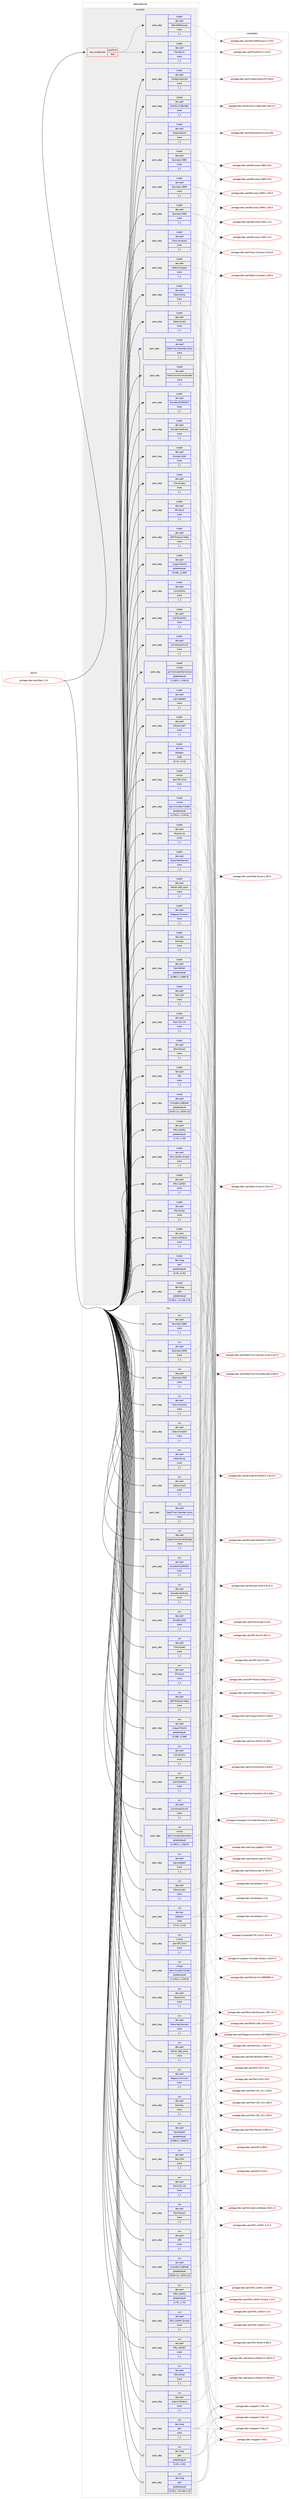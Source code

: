 digraph prolog {

# *************
# Graph options
# *************

newrank=true;
concentrate=true;
compound=true;
graph [rankdir=LR,fontname=Helvetica,fontsize=10,ranksep=1.5];#, ranksep=2.5, nodesep=0.2];
edge  [arrowhead=vee];
node  [fontname=Helvetica,fontsize=10];

# **********
# The ebuild
# **********

subgraph cluster_leftcol {
color=gray;
label=<<i>ebuild</i>>;
id [label="portage://dev-tex/biber-2.14", color=red, width=4, href="../dev-tex/biber-2.14.svg"];
}

# ****************
# The dependencies
# ****************

subgraph cluster_midcol {
color=gray;
label=<<i>dependencies</i>>;
subgraph cluster_compile {
fillcolor="#eeeeee";
style=filled;
label=<<i>compile</i>>;
subgraph cond59009 {
dependency209120 [label=<<TABLE BORDER="0" CELLBORDER="1" CELLSPACING="0" CELLPADDING="4"><TR><TD ROWSPAN="3" CELLPADDING="10">use_conditional</TD></TR><TR><TD>positive</TD></TR><TR><TD>test</TD></TR></TABLE>>, shape=none, color=red];
subgraph pack148721 {
dependency209121 [label=<<TABLE BORDER="0" CELLBORDER="1" CELLSPACING="0" CELLPADDING="4" WIDTH="220"><TR><TD ROWSPAN="6" CELLPADDING="30">pack_dep</TD></TR><TR><TD WIDTH="110">install</TD></TR><TR><TD>dev-perl</TD></TR><TR><TD>File-Which</TD></TR><TR><TD>none</TD></TR><TR><TD>[,,]</TD></TR></TABLE>>, shape=none, color=blue];
}
dependency209120:e -> dependency209121:w [weight=20,style="dashed",arrowhead="vee"];
subgraph pack148722 {
dependency209122 [label=<<TABLE BORDER="0" CELLBORDER="1" CELLSPACING="0" CELLPADDING="4" WIDTH="220"><TR><TD ROWSPAN="6" CELLPADDING="30">pack_dep</TD></TR><TR><TD WIDTH="110">install</TD></TR><TR><TD>dev-perl</TD></TR><TR><TD>Test-Differences</TD></TR><TR><TD>none</TD></TR><TR><TD>[,,]</TD></TR></TABLE>>, shape=none, color=blue];
}
dependency209120:e -> dependency209122:w [weight=20,style="dashed",arrowhead="vee"];
}
id:e -> dependency209120:w [weight=20,style="solid",arrowhead="vee"];
subgraph pack148723 {
dependency209123 [label=<<TABLE BORDER="0" CELLBORDER="1" CELLSPACING="0" CELLPADDING="4" WIDTH="220"><TR><TD ROWSPAN="6" CELLPADDING="30">pack_dep</TD></TR><TR><TD WIDTH="110">install</TD></TR><TR><TD>dev-lang</TD></TR><TR><TD>perl</TD></TR><TR><TD>greaterequal</TD></TR><TR><TD>[5.30,,,5.30]</TD></TR></TABLE>>, shape=none, color=blue];
}
id:e -> dependency209123:w [weight=20,style="solid",arrowhead="vee"];
subgraph pack148724 {
dependency209124 [label=<<TABLE BORDER="0" CELLBORDER="1" CELLSPACING="0" CELLPADDING="4" WIDTH="220"><TR><TD ROWSPAN="6" CELLPADDING="30">pack_dep</TD></TR><TR><TD WIDTH="110">install</TD></TR><TR><TD>dev-lang</TD></TR><TR><TD>perl</TD></TR><TR><TD>greaterequal</TD></TR><TR><TD>[5.38.2,,-r3,5.38.2-r3]</TD></TR></TABLE>>, shape=none, color=blue];
}
id:e -> dependency209124:w [weight=20,style="solid",arrowhead="vee"];
subgraph pack148725 {
dependency209125 [label=<<TABLE BORDER="0" CELLBORDER="1" CELLSPACING="0" CELLPADDING="4" WIDTH="220"><TR><TD ROWSPAN="6" CELLPADDING="30">pack_dep</TD></TR><TR><TD WIDTH="110">install</TD></TR><TR><TD>dev-perl</TD></TR><TR><TD>Business-ISBN</TD></TR><TR><TD>none</TD></TR><TR><TD>[,,]</TD></TR></TABLE>>, shape=none, color=blue];
}
id:e -> dependency209125:w [weight=20,style="solid",arrowhead="vee"];
subgraph pack148726 {
dependency209126 [label=<<TABLE BORDER="0" CELLBORDER="1" CELLSPACING="0" CELLPADDING="4" WIDTH="220"><TR><TD ROWSPAN="6" CELLPADDING="30">pack_dep</TD></TR><TR><TD WIDTH="110">install</TD></TR><TR><TD>dev-perl</TD></TR><TR><TD>Business-ISMN</TD></TR><TR><TD>none</TD></TR><TR><TD>[,,]</TD></TR></TABLE>>, shape=none, color=blue];
}
id:e -> dependency209126:w [weight=20,style="solid",arrowhead="vee"];
subgraph pack148727 {
dependency209127 [label=<<TABLE BORDER="0" CELLBORDER="1" CELLSPACING="0" CELLPADDING="4" WIDTH="220"><TR><TD ROWSPAN="6" CELLPADDING="30">pack_dep</TD></TR><TR><TD WIDTH="110">install</TD></TR><TR><TD>dev-perl</TD></TR><TR><TD>Business-ISSN</TD></TR><TR><TD>none</TD></TR><TR><TD>[,,]</TD></TR></TABLE>>, shape=none, color=blue];
}
id:e -> dependency209127:w [weight=20,style="solid",arrowhead="vee"];
subgraph pack148728 {
dependency209128 [label=<<TABLE BORDER="0" CELLBORDER="1" CELLSPACING="0" CELLPADDING="4" WIDTH="220"><TR><TD ROWSPAN="6" CELLPADDING="30">pack_dep</TD></TR><TR><TD WIDTH="110">install</TD></TR><TR><TD>dev-perl</TD></TR><TR><TD>Class-Accessor</TD></TR><TR><TD>none</TD></TR><TR><TD>[,,]</TD></TR></TABLE>>, shape=none, color=blue];
}
id:e -> dependency209128:w [weight=20,style="solid",arrowhead="vee"];
subgraph pack148729 {
dependency209129 [label=<<TABLE BORDER="0" CELLBORDER="1" CELLSPACING="0" CELLPADDING="4" WIDTH="220"><TR><TD ROWSPAN="6" CELLPADDING="30">pack_dep</TD></TR><TR><TD WIDTH="110">install</TD></TR><TR><TD>dev-perl</TD></TR><TR><TD>Config-AutoConf</TD></TR><TR><TD>none</TD></TR><TR><TD>[,,]</TD></TR></TABLE>>, shape=none, color=blue];
}
id:e -> dependency209129:w [weight=20,style="solid",arrowhead="vee"];
subgraph pack148730 {
dependency209130 [label=<<TABLE BORDER="0" CELLBORDER="1" CELLSPACING="0" CELLPADDING="4" WIDTH="220"><TR><TD ROWSPAN="6" CELLPADDING="30">pack_dep</TD></TR><TR><TD WIDTH="110">install</TD></TR><TR><TD>dev-perl</TD></TR><TR><TD>Data-Compare</TD></TR><TR><TD>none</TD></TR><TR><TD>[,,]</TD></TR></TABLE>>, shape=none, color=blue];
}
id:e -> dependency209130:w [weight=20,style="solid",arrowhead="vee"];
subgraph pack148731 {
dependency209131 [label=<<TABLE BORDER="0" CELLBORDER="1" CELLSPACING="0" CELLPADDING="4" WIDTH="220"><TR><TD ROWSPAN="6" CELLPADDING="30">pack_dep</TD></TR><TR><TD WIDTH="110">install</TD></TR><TR><TD>dev-perl</TD></TR><TR><TD>Data-Dump</TD></TR><TR><TD>none</TD></TR><TR><TD>[,,]</TD></TR></TABLE>>, shape=none, color=blue];
}
id:e -> dependency209131:w [weight=20,style="solid",arrowhead="vee"];
subgraph pack148732 {
dependency209132 [label=<<TABLE BORDER="0" CELLBORDER="1" CELLSPACING="0" CELLPADDING="4" WIDTH="220"><TR><TD ROWSPAN="6" CELLPADDING="30">pack_dep</TD></TR><TR><TD WIDTH="110">install</TD></TR><TR><TD>dev-perl</TD></TR><TR><TD>Data-Uniqid</TD></TR><TR><TD>none</TD></TR><TR><TD>[,,]</TD></TR></TABLE>>, shape=none, color=blue];
}
id:e -> dependency209132:w [weight=20,style="solid",arrowhead="vee"];
subgraph pack148733 {
dependency209133 [label=<<TABLE BORDER="0" CELLBORDER="1" CELLSPACING="0" CELLPADDING="4" WIDTH="220"><TR><TD ROWSPAN="6" CELLPADDING="30">pack_dep</TD></TR><TR><TD WIDTH="110">install</TD></TR><TR><TD>dev-perl</TD></TR><TR><TD>DateTime-Calendar-Julian</TD></TR><TR><TD>none</TD></TR><TR><TD>[,,]</TD></TR></TABLE>>, shape=none, color=blue];
}
id:e -> dependency209133:w [weight=20,style="solid",arrowhead="vee"];
subgraph pack148734 {
dependency209134 [label=<<TABLE BORDER="0" CELLBORDER="1" CELLSPACING="0" CELLPADDING="4" WIDTH="220"><TR><TD ROWSPAN="6" CELLPADDING="30">pack_dep</TD></TR><TR><TD WIDTH="110">install</TD></TR><TR><TD>dev-perl</TD></TR><TR><TD>DateTime-Format-Builder</TD></TR><TR><TD>none</TD></TR><TR><TD>[,,]</TD></TR></TABLE>>, shape=none, color=blue];
}
id:e -> dependency209134:w [weight=20,style="solid",arrowhead="vee"];
subgraph pack148735 {
dependency209135 [label=<<TABLE BORDER="0" CELLBORDER="1" CELLSPACING="0" CELLPADDING="4" WIDTH="220"><TR><TD ROWSPAN="6" CELLPADDING="30">pack_dep</TD></TR><TR><TD WIDTH="110">install</TD></TR><TR><TD>dev-perl</TD></TR><TR><TD>Encode-EUCJPASCII</TD></TR><TR><TD>none</TD></TR><TR><TD>[,,]</TD></TR></TABLE>>, shape=none, color=blue];
}
id:e -> dependency209135:w [weight=20,style="solid",arrowhead="vee"];
subgraph pack148736 {
dependency209136 [label=<<TABLE BORDER="0" CELLBORDER="1" CELLSPACING="0" CELLPADDING="4" WIDTH="220"><TR><TD ROWSPAN="6" CELLPADDING="30">pack_dep</TD></TR><TR><TD WIDTH="110">install</TD></TR><TR><TD>dev-perl</TD></TR><TR><TD>Encode-HanExtra</TD></TR><TR><TD>none</TD></TR><TR><TD>[,,]</TD></TR></TABLE>>, shape=none, color=blue];
}
id:e -> dependency209136:w [weight=20,style="solid",arrowhead="vee"];
subgraph pack148737 {
dependency209137 [label=<<TABLE BORDER="0" CELLBORDER="1" CELLSPACING="0" CELLPADDING="4" WIDTH="220"><TR><TD ROWSPAN="6" CELLPADDING="30">pack_dep</TD></TR><TR><TD WIDTH="110">install</TD></TR><TR><TD>dev-perl</TD></TR><TR><TD>Encode-JIS2K</TD></TR><TR><TD>none</TD></TR><TR><TD>[,,]</TD></TR></TABLE>>, shape=none, color=blue];
}
id:e -> dependency209137:w [weight=20,style="solid",arrowhead="vee"];
subgraph pack148738 {
dependency209138 [label=<<TABLE BORDER="0" CELLBORDER="1" CELLSPACING="0" CELLPADDING="4" WIDTH="220"><TR><TD ROWSPAN="6" CELLPADDING="30">pack_dep</TD></TR><TR><TD WIDTH="110">install</TD></TR><TR><TD>dev-perl</TD></TR><TR><TD>ExtUtils-LibBuilder</TD></TR><TR><TD>none</TD></TR><TR><TD>[,,]</TD></TR></TABLE>>, shape=none, color=blue];
}
id:e -> dependency209138:w [weight=20,style="solid",arrowhead="vee"];
subgraph pack148739 {
dependency209139 [label=<<TABLE BORDER="0" CELLBORDER="1" CELLSPACING="0" CELLPADDING="4" WIDTH="220"><TR><TD ROWSPAN="6" CELLPADDING="30">pack_dep</TD></TR><TR><TD WIDTH="110">install</TD></TR><TR><TD>dev-perl</TD></TR><TR><TD>File-Slurper</TD></TR><TR><TD>none</TD></TR><TR><TD>[,,]</TD></TR></TABLE>>, shape=none, color=blue];
}
id:e -> dependency209139:w [weight=20,style="solid",arrowhead="vee"];
subgraph pack148740 {
dependency209140 [label=<<TABLE BORDER="0" CELLBORDER="1" CELLSPACING="0" CELLPADDING="4" WIDTH="220"><TR><TD ROWSPAN="6" CELLPADDING="30">pack_dep</TD></TR><TR><TD WIDTH="110">install</TD></TR><TR><TD>dev-perl</TD></TR><TR><TD>IPC-Run3</TD></TR><TR><TD>none</TD></TR><TR><TD>[,,]</TD></TR></TABLE>>, shape=none, color=blue];
}
id:e -> dependency209140:w [weight=20,style="solid",arrowhead="vee"];
subgraph pack148741 {
dependency209141 [label=<<TABLE BORDER="0" CELLBORDER="1" CELLSPACING="0" CELLPADDING="4" WIDTH="220"><TR><TD ROWSPAN="6" CELLPADDING="30">pack_dep</TD></TR><TR><TD WIDTH="110">install</TD></TR><TR><TD>dev-perl</TD></TR><TR><TD>LWP-Protocol-https</TD></TR><TR><TD>none</TD></TR><TR><TD>[,,]</TD></TR></TABLE>>, shape=none, color=blue];
}
id:e -> dependency209141:w [weight=20,style="solid",arrowhead="vee"];
subgraph pack148742 {
dependency209142 [label=<<TABLE BORDER="0" CELLBORDER="1" CELLSPACING="0" CELLPADDING="4" WIDTH="220"><TR><TD ROWSPAN="6" CELLPADDING="30">pack_dep</TD></TR><TR><TD WIDTH="110">install</TD></TR><TR><TD>dev-perl</TD></TR><TR><TD>Lingua-Translit</TD></TR><TR><TD>greaterequal</TD></TR><TR><TD>[0.280,,,0.280]</TD></TR></TABLE>>, shape=none, color=blue];
}
id:e -> dependency209142:w [weight=20,style="solid",arrowhead="vee"];
subgraph pack148743 {
dependency209143 [label=<<TABLE BORDER="0" CELLBORDER="1" CELLSPACING="0" CELLPADDING="4" WIDTH="220"><TR><TD ROWSPAN="6" CELLPADDING="30">pack_dep</TD></TR><TR><TD WIDTH="110">install</TD></TR><TR><TD>dev-perl</TD></TR><TR><TD>List-AllUtils</TD></TR><TR><TD>none</TD></TR><TR><TD>[,,]</TD></TR></TABLE>>, shape=none, color=blue];
}
id:e -> dependency209143:w [weight=20,style="solid",arrowhead="vee"];
subgraph pack148744 {
dependency209144 [label=<<TABLE BORDER="0" CELLBORDER="1" CELLSPACING="0" CELLPADDING="4" WIDTH="220"><TR><TD ROWSPAN="6" CELLPADDING="30">pack_dep</TD></TR><TR><TD WIDTH="110">install</TD></TR><TR><TD>dev-perl</TD></TR><TR><TD>List-MoreUtils</TD></TR><TR><TD>none</TD></TR><TR><TD>[,,]</TD></TR></TABLE>>, shape=none, color=blue];
}
id:e -> dependency209144:w [weight=20,style="solid",arrowhead="vee"];
subgraph pack148745 {
dependency209145 [label=<<TABLE BORDER="0" CELLBORDER="1" CELLSPACING="0" CELLPADDING="4" WIDTH="220"><TR><TD ROWSPAN="6" CELLPADDING="30">pack_dep</TD></TR><TR><TD WIDTH="110">install</TD></TR><TR><TD>dev-perl</TD></TR><TR><TD>List-MoreUtils-XS</TD></TR><TR><TD>none</TD></TR><TR><TD>[,,]</TD></TR></TABLE>>, shape=none, color=blue];
}
id:e -> dependency209145:w [weight=20,style="solid",arrowhead="vee"];
subgraph pack148746 {
dependency209146 [label=<<TABLE BORDER="0" CELLBORDER="1" CELLSPACING="0" CELLPADDING="4" WIDTH="220"><TR><TD ROWSPAN="6" CELLPADDING="30">pack_dep</TD></TR><TR><TD WIDTH="110">install</TD></TR><TR><TD>dev-perl</TD></TR><TR><TD>Log-Log4perl</TD></TR><TR><TD>none</TD></TR><TR><TD>[,,]</TD></TR></TABLE>>, shape=none, color=blue];
}
id:e -> dependency209146:w [weight=20,style="solid",arrowhead="vee"];
subgraph pack148747 {
dependency209147 [label=<<TABLE BORDER="0" CELLBORDER="1" CELLSPACING="0" CELLPADDING="4" WIDTH="220"><TR><TD ROWSPAN="6" CELLPADDING="30">pack_dep</TD></TR><TR><TD WIDTH="110">install</TD></TR><TR><TD>dev-perl</TD></TR><TR><TD>Module-Build</TD></TR><TR><TD>none</TD></TR><TR><TD>[,,]</TD></TR></TABLE>>, shape=none, color=blue];
}
id:e -> dependency209147:w [weight=20,style="solid",arrowhead="vee"];
subgraph pack148748 {
dependency209148 [label=<<TABLE BORDER="0" CELLBORDER="1" CELLSPACING="0" CELLPADDING="4" WIDTH="220"><TR><TD ROWSPAN="6" CELLPADDING="30">pack_dep</TD></TR><TR><TD WIDTH="110">install</TD></TR><TR><TD>dev-perl</TD></TR><TR><TD>Mozilla-CA</TD></TR><TR><TD>none</TD></TR><TR><TD>[,,]</TD></TR></TABLE>>, shape=none, color=blue];
}
id:e -> dependency209148:w [weight=20,style="solid",arrowhead="vee"];
subgraph pack148749 {
dependency209149 [label=<<TABLE BORDER="0" CELLBORDER="1" CELLSPACING="0" CELLPADDING="4" WIDTH="220"><TR><TD ROWSPAN="6" CELLPADDING="30">pack_dep</TD></TR><TR><TD WIDTH="110">install</TD></TR><TR><TD>dev-perl</TD></TR><TR><TD>Parse-RecDescent</TD></TR><TR><TD>none</TD></TR><TR><TD>[,,]</TD></TR></TABLE>>, shape=none, color=blue];
}
id:e -> dependency209149:w [weight=20,style="solid",arrowhead="vee"];
subgraph pack148750 {
dependency209150 [label=<<TABLE BORDER="0" CELLBORDER="1" CELLSPACING="0" CELLPADDING="4" WIDTH="220"><TR><TD ROWSPAN="6" CELLPADDING="30">pack_dep</TD></TR><TR><TD WIDTH="110">install</TD></TR><TR><TD>dev-perl</TD></TR><TR><TD>PerlIO-utf8_strict</TD></TR><TR><TD>none</TD></TR><TR><TD>[,,]</TD></TR></TABLE>>, shape=none, color=blue];
}
id:e -> dependency209150:w [weight=20,style="solid",arrowhead="vee"];
subgraph pack148751 {
dependency209151 [label=<<TABLE BORDER="0" CELLBORDER="1" CELLSPACING="0" CELLPADDING="4" WIDTH="220"><TR><TD ROWSPAN="6" CELLPADDING="30">pack_dep</TD></TR><TR><TD WIDTH="110">install</TD></TR><TR><TD>dev-perl</TD></TR><TR><TD>Regexp-Common</TD></TR><TR><TD>none</TD></TR><TR><TD>[,,]</TD></TR></TABLE>>, shape=none, color=blue];
}
id:e -> dependency209151:w [weight=20,style="solid",arrowhead="vee"];
subgraph pack148752 {
dependency209152 [label=<<TABLE BORDER="0" CELLBORDER="1" CELLSPACING="0" CELLPADDING="4" WIDTH="220"><TR><TD ROWSPAN="6" CELLPADDING="30">pack_dep</TD></TR><TR><TD WIDTH="110">install</TD></TR><TR><TD>dev-perl</TD></TR><TR><TD>Sort-Key</TD></TR><TR><TD>none</TD></TR><TR><TD>[,,]</TD></TR></TABLE>>, shape=none, color=blue];
}
id:e -> dependency209152:w [weight=20,style="solid",arrowhead="vee"];
subgraph pack148753 {
dependency209153 [label=<<TABLE BORDER="0" CELLBORDER="1" CELLSPACING="0" CELLPADDING="4" WIDTH="220"><TR><TD ROWSPAN="6" CELLPADDING="30">pack_dep</TD></TR><TR><TD WIDTH="110">install</TD></TR><TR><TD>dev-perl</TD></TR><TR><TD>Text-BibTeX</TD></TR><TR><TD>greaterequal</TD></TR><TR><TD>[0.880.0,,,0.880.0]</TD></TR></TABLE>>, shape=none, color=blue];
}
id:e -> dependency209153:w [weight=20,style="solid",arrowhead="vee"];
subgraph pack148754 {
dependency209154 [label=<<TABLE BORDER="0" CELLBORDER="1" CELLSPACING="0" CELLPADDING="4" WIDTH="220"><TR><TD ROWSPAN="6" CELLPADDING="30">pack_dep</TD></TR><TR><TD WIDTH="110">install</TD></TR><TR><TD>dev-perl</TD></TR><TR><TD>Text-CSV</TD></TR><TR><TD>none</TD></TR><TR><TD>[,,]</TD></TR></TABLE>>, shape=none, color=blue];
}
id:e -> dependency209154:w [weight=20,style="solid",arrowhead="vee"];
subgraph pack148755 {
dependency209155 [label=<<TABLE BORDER="0" CELLBORDER="1" CELLSPACING="0" CELLPADDING="4" WIDTH="220"><TR><TD ROWSPAN="6" CELLPADDING="30">pack_dep</TD></TR><TR><TD WIDTH="110">install</TD></TR><TR><TD>dev-perl</TD></TR><TR><TD>Text-CSV_XS</TD></TR><TR><TD>none</TD></TR><TR><TD>[,,]</TD></TR></TABLE>>, shape=none, color=blue];
}
id:e -> dependency209155:w [weight=20,style="solid",arrowhead="vee"];
subgraph pack148756 {
dependency209156 [label=<<TABLE BORDER="0" CELLBORDER="1" CELLSPACING="0" CELLPADDING="4" WIDTH="220"><TR><TD ROWSPAN="6" CELLPADDING="30">pack_dep</TD></TR><TR><TD WIDTH="110">install</TD></TR><TR><TD>dev-perl</TD></TR><TR><TD>Text-Roman</TD></TR><TR><TD>none</TD></TR><TR><TD>[,,]</TD></TR></TABLE>>, shape=none, color=blue];
}
id:e -> dependency209156:w [weight=20,style="solid",arrowhead="vee"];
subgraph pack148757 {
dependency209157 [label=<<TABLE BORDER="0" CELLBORDER="1" CELLSPACING="0" CELLPADDING="4" WIDTH="220"><TR><TD ROWSPAN="6" CELLPADDING="30">pack_dep</TD></TR><TR><TD WIDTH="110">install</TD></TR><TR><TD>dev-perl</TD></TR><TR><TD>URI</TD></TR><TR><TD>none</TD></TR><TR><TD>[,,]</TD></TR></TABLE>>, shape=none, color=blue];
}
id:e -> dependency209157:w [weight=20,style="solid",arrowhead="vee"];
subgraph pack148758 {
dependency209158 [label=<<TABLE BORDER="0" CELLBORDER="1" CELLSPACING="0" CELLPADDING="4" WIDTH="220"><TR><TD ROWSPAN="6" CELLPADDING="30">pack_dep</TD></TR><TR><TD WIDTH="110">install</TD></TR><TR><TD>dev-perl</TD></TR><TR><TD>Unicode-LineBreak</TD></TR><TR><TD>greaterequal</TD></TR><TR><TD>[2019.1.0,,,2019.1.0]</TD></TR></TABLE>>, shape=none, color=blue];
}
id:e -> dependency209158:w [weight=20,style="solid",arrowhead="vee"];
subgraph pack148759 {
dependency209159 [label=<<TABLE BORDER="0" CELLBORDER="1" CELLSPACING="0" CELLPADDING="4" WIDTH="220"><TR><TD ROWSPAN="6" CELLPADDING="30">pack_dep</TD></TR><TR><TD WIDTH="110">install</TD></TR><TR><TD>dev-perl</TD></TR><TR><TD>XML-LibXML</TD></TR><TR><TD>greaterequal</TD></TR><TR><TD>[1.70,,,1.70]</TD></TR></TABLE>>, shape=none, color=blue];
}
id:e -> dependency209159:w [weight=20,style="solid",arrowhead="vee"];
subgraph pack148760 {
dependency209160 [label=<<TABLE BORDER="0" CELLBORDER="1" CELLSPACING="0" CELLPADDING="4" WIDTH="220"><TR><TD ROWSPAN="6" CELLPADDING="30">pack_dep</TD></TR><TR><TD WIDTH="110">install</TD></TR><TR><TD>dev-perl</TD></TR><TR><TD>XML-LibXML-Simple</TD></TR><TR><TD>none</TD></TR><TR><TD>[,,]</TD></TR></TABLE>>, shape=none, color=blue];
}
id:e -> dependency209160:w [weight=20,style="solid",arrowhead="vee"];
subgraph pack148761 {
dependency209161 [label=<<TABLE BORDER="0" CELLBORDER="1" CELLSPACING="0" CELLPADDING="4" WIDTH="220"><TR><TD ROWSPAN="6" CELLPADDING="30">pack_dep</TD></TR><TR><TD WIDTH="110">install</TD></TR><TR><TD>dev-perl</TD></TR><TR><TD>XML-LibXSLT</TD></TR><TR><TD>none</TD></TR><TR><TD>[,,]</TD></TR></TABLE>>, shape=none, color=blue];
}
id:e -> dependency209161:w [weight=20,style="solid",arrowhead="vee"];
subgraph pack148762 {
dependency209162 [label=<<TABLE BORDER="0" CELLBORDER="1" CELLSPACING="0" CELLPADDING="4" WIDTH="220"><TR><TD ROWSPAN="6" CELLPADDING="30">pack_dep</TD></TR><TR><TD WIDTH="110">install</TD></TR><TR><TD>dev-perl</TD></TR><TR><TD>XML-Writer</TD></TR><TR><TD>none</TD></TR><TR><TD>[,,]</TD></TR></TABLE>>, shape=none, color=blue];
}
id:e -> dependency209162:w [weight=20,style="solid",arrowhead="vee"];
subgraph pack148763 {
dependency209163 [label=<<TABLE BORDER="0" CELLBORDER="1" CELLSPACING="0" CELLPADDING="4" WIDTH="220"><TR><TD ROWSPAN="6" CELLPADDING="30">pack_dep</TD></TR><TR><TD WIDTH="110">install</TD></TR><TR><TD>dev-perl</TD></TR><TR><TD>autovivification</TD></TR><TR><TD>none</TD></TR><TR><TD>[,,]</TD></TR></TABLE>>, shape=none, color=blue];
}
id:e -> dependency209163:w [weight=20,style="solid",arrowhead="vee"];
subgraph pack148764 {
dependency209164 [label=<<TABLE BORDER="0" CELLBORDER="1" CELLSPACING="0" CELLPADDING="4" WIDTH="220"><TR><TD ROWSPAN="6" CELLPADDING="30">pack_dep</TD></TR><TR><TD WIDTH="110">install</TD></TR><TR><TD>dev-perl</TD></TR><TR><TD>libwww-perl</TD></TR><TR><TD>none</TD></TR><TR><TD>[,,]</TD></TR></TABLE>>, shape=none, color=blue];
}
id:e -> dependency209164:w [weight=20,style="solid",arrowhead="vee"];
subgraph pack148765 {
dependency209165 [label=<<TABLE BORDER="0" CELLBORDER="1" CELLSPACING="0" CELLPADDING="4" WIDTH="220"><TR><TD ROWSPAN="6" CELLPADDING="30">pack_dep</TD></TR><TR><TD WIDTH="110">install</TD></TR><TR><TD>dev-tex</TD></TR><TR><TD>biblatex</TD></TR><TR><TD>tilde</TD></TR><TR><TD>[3.14,,,3.14]</TD></TR></TABLE>>, shape=none, color=blue];
}
id:e -> dependency209165:w [weight=20,style="solid",arrowhead="vee"];
subgraph pack148766 {
dependency209166 [label=<<TABLE BORDER="0" CELLBORDER="1" CELLSPACING="0" CELLPADDING="4" WIDTH="220"><TR><TD ROWSPAN="6" CELLPADDING="30">pack_dep</TD></TR><TR><TD WIDTH="110">install</TD></TR><TR><TD>virtual</TD></TR><TR><TD>perl-IPC-Cmd</TD></TR><TR><TD>none</TD></TR><TR><TD>[,,]</TD></TR></TABLE>>, shape=none, color=blue];
}
id:e -> dependency209166:w [weight=20,style="solid",arrowhead="vee"];
subgraph pack148767 {
dependency209167 [label=<<TABLE BORDER="0" CELLBORDER="1" CELLSPACING="0" CELLPADDING="4" WIDTH="220"><TR><TD ROWSPAN="6" CELLPADDING="30">pack_dep</TD></TR><TR><TD WIDTH="110">install</TD></TR><TR><TD>virtual</TD></TR><TR><TD>perl-Unicode-Collate</TD></TR><TR><TD>greaterequal</TD></TR><TR><TD>[1.270.0,,,1.270.0]</TD></TR></TABLE>>, shape=none, color=blue];
}
id:e -> dependency209167:w [weight=20,style="solid",arrowhead="vee"];
subgraph pack148768 {
dependency209168 [label=<<TABLE BORDER="0" CELLBORDER="1" CELLSPACING="0" CELLPADDING="4" WIDTH="220"><TR><TD ROWSPAN="6" CELLPADDING="30">pack_dep</TD></TR><TR><TD WIDTH="110">install</TD></TR><TR><TD>virtual</TD></TR><TR><TD>perl-Unicode-Normalize</TD></TR><TR><TD>greaterequal</TD></TR><TR><TD>[1.260.0,,,1.260.0]</TD></TR></TABLE>>, shape=none, color=blue];
}
id:e -> dependency209168:w [weight=20,style="solid",arrowhead="vee"];
}
subgraph cluster_compileandrun {
fillcolor="#eeeeee";
style=filled;
label=<<i>compile and run</i>>;
}
subgraph cluster_run {
fillcolor="#eeeeee";
style=filled;
label=<<i>run</i>>;
subgraph pack148769 {
dependency209169 [label=<<TABLE BORDER="0" CELLBORDER="1" CELLSPACING="0" CELLPADDING="4" WIDTH="220"><TR><TD ROWSPAN="6" CELLPADDING="30">pack_dep</TD></TR><TR><TD WIDTH="110">run</TD></TR><TR><TD>dev-lang</TD></TR><TR><TD>perl</TD></TR><TR><TD>greaterequal</TD></TR><TR><TD>[5.30,,,5.30]</TD></TR></TABLE>>, shape=none, color=blue];
}
id:e -> dependency209169:w [weight=20,style="solid",arrowhead="odot"];
subgraph pack148770 {
dependency209170 [label=<<TABLE BORDER="0" CELLBORDER="1" CELLSPACING="0" CELLPADDING="4" WIDTH="220"><TR><TD ROWSPAN="6" CELLPADDING="30">pack_dep</TD></TR><TR><TD WIDTH="110">run</TD></TR><TR><TD>dev-lang</TD></TR><TR><TD>perl</TD></TR><TR><TD>greaterequal</TD></TR><TR><TD>[5.38.2,,-r3,5.38.2-r3]</TD></TR></TABLE>>, shape=none, color=blue];
}
id:e -> dependency209170:w [weight=20,style="solid",arrowhead="odot"];
subgraph pack148771 {
dependency209171 [label=<<TABLE BORDER="0" CELLBORDER="1" CELLSPACING="0" CELLPADDING="4" WIDTH="220"><TR><TD ROWSPAN="6" CELLPADDING="30">pack_dep</TD></TR><TR><TD WIDTH="110">run</TD></TR><TR><TD>dev-lang</TD></TR><TR><TD>perl</TD></TR><TR><TD>none</TD></TR><TR><TD>[,,]</TD></TR></TABLE>>, shape=none, color=blue];
}
id:e -> dependency209171:w [weight=20,style="solid",arrowhead="odot"];
subgraph pack148772 {
dependency209172 [label=<<TABLE BORDER="0" CELLBORDER="1" CELLSPACING="0" CELLPADDING="4" WIDTH="220"><TR><TD ROWSPAN="6" CELLPADDING="30">pack_dep</TD></TR><TR><TD WIDTH="110">run</TD></TR><TR><TD>dev-perl</TD></TR><TR><TD>Business-ISBN</TD></TR><TR><TD>none</TD></TR><TR><TD>[,,]</TD></TR></TABLE>>, shape=none, color=blue];
}
id:e -> dependency209172:w [weight=20,style="solid",arrowhead="odot"];
subgraph pack148773 {
dependency209173 [label=<<TABLE BORDER="0" CELLBORDER="1" CELLSPACING="0" CELLPADDING="4" WIDTH="220"><TR><TD ROWSPAN="6" CELLPADDING="30">pack_dep</TD></TR><TR><TD WIDTH="110">run</TD></TR><TR><TD>dev-perl</TD></TR><TR><TD>Business-ISMN</TD></TR><TR><TD>none</TD></TR><TR><TD>[,,]</TD></TR></TABLE>>, shape=none, color=blue];
}
id:e -> dependency209173:w [weight=20,style="solid",arrowhead="odot"];
subgraph pack148774 {
dependency209174 [label=<<TABLE BORDER="0" CELLBORDER="1" CELLSPACING="0" CELLPADDING="4" WIDTH="220"><TR><TD ROWSPAN="6" CELLPADDING="30">pack_dep</TD></TR><TR><TD WIDTH="110">run</TD></TR><TR><TD>dev-perl</TD></TR><TR><TD>Business-ISSN</TD></TR><TR><TD>none</TD></TR><TR><TD>[,,]</TD></TR></TABLE>>, shape=none, color=blue];
}
id:e -> dependency209174:w [weight=20,style="solid",arrowhead="odot"];
subgraph pack148775 {
dependency209175 [label=<<TABLE BORDER="0" CELLBORDER="1" CELLSPACING="0" CELLPADDING="4" WIDTH="220"><TR><TD ROWSPAN="6" CELLPADDING="30">pack_dep</TD></TR><TR><TD WIDTH="110">run</TD></TR><TR><TD>dev-perl</TD></TR><TR><TD>Class-Accessor</TD></TR><TR><TD>none</TD></TR><TR><TD>[,,]</TD></TR></TABLE>>, shape=none, color=blue];
}
id:e -> dependency209175:w [weight=20,style="solid",arrowhead="odot"];
subgraph pack148776 {
dependency209176 [label=<<TABLE BORDER="0" CELLBORDER="1" CELLSPACING="0" CELLPADDING="4" WIDTH="220"><TR><TD ROWSPAN="6" CELLPADDING="30">pack_dep</TD></TR><TR><TD WIDTH="110">run</TD></TR><TR><TD>dev-perl</TD></TR><TR><TD>Data-Compare</TD></TR><TR><TD>none</TD></TR><TR><TD>[,,]</TD></TR></TABLE>>, shape=none, color=blue];
}
id:e -> dependency209176:w [weight=20,style="solid",arrowhead="odot"];
subgraph pack148777 {
dependency209177 [label=<<TABLE BORDER="0" CELLBORDER="1" CELLSPACING="0" CELLPADDING="4" WIDTH="220"><TR><TD ROWSPAN="6" CELLPADDING="30">pack_dep</TD></TR><TR><TD WIDTH="110">run</TD></TR><TR><TD>dev-perl</TD></TR><TR><TD>Data-Dump</TD></TR><TR><TD>none</TD></TR><TR><TD>[,,]</TD></TR></TABLE>>, shape=none, color=blue];
}
id:e -> dependency209177:w [weight=20,style="solid",arrowhead="odot"];
subgraph pack148778 {
dependency209178 [label=<<TABLE BORDER="0" CELLBORDER="1" CELLSPACING="0" CELLPADDING="4" WIDTH="220"><TR><TD ROWSPAN="6" CELLPADDING="30">pack_dep</TD></TR><TR><TD WIDTH="110">run</TD></TR><TR><TD>dev-perl</TD></TR><TR><TD>Data-Uniqid</TD></TR><TR><TD>none</TD></TR><TR><TD>[,,]</TD></TR></TABLE>>, shape=none, color=blue];
}
id:e -> dependency209178:w [weight=20,style="solid",arrowhead="odot"];
subgraph pack148779 {
dependency209179 [label=<<TABLE BORDER="0" CELLBORDER="1" CELLSPACING="0" CELLPADDING="4" WIDTH="220"><TR><TD ROWSPAN="6" CELLPADDING="30">pack_dep</TD></TR><TR><TD WIDTH="110">run</TD></TR><TR><TD>dev-perl</TD></TR><TR><TD>DateTime-Calendar-Julian</TD></TR><TR><TD>none</TD></TR><TR><TD>[,,]</TD></TR></TABLE>>, shape=none, color=blue];
}
id:e -> dependency209179:w [weight=20,style="solid",arrowhead="odot"];
subgraph pack148780 {
dependency209180 [label=<<TABLE BORDER="0" CELLBORDER="1" CELLSPACING="0" CELLPADDING="4" WIDTH="220"><TR><TD ROWSPAN="6" CELLPADDING="30">pack_dep</TD></TR><TR><TD WIDTH="110">run</TD></TR><TR><TD>dev-perl</TD></TR><TR><TD>DateTime-Format-Builder</TD></TR><TR><TD>none</TD></TR><TR><TD>[,,]</TD></TR></TABLE>>, shape=none, color=blue];
}
id:e -> dependency209180:w [weight=20,style="solid",arrowhead="odot"];
subgraph pack148781 {
dependency209181 [label=<<TABLE BORDER="0" CELLBORDER="1" CELLSPACING="0" CELLPADDING="4" WIDTH="220"><TR><TD ROWSPAN="6" CELLPADDING="30">pack_dep</TD></TR><TR><TD WIDTH="110">run</TD></TR><TR><TD>dev-perl</TD></TR><TR><TD>Encode-EUCJPASCII</TD></TR><TR><TD>none</TD></TR><TR><TD>[,,]</TD></TR></TABLE>>, shape=none, color=blue];
}
id:e -> dependency209181:w [weight=20,style="solid",arrowhead="odot"];
subgraph pack148782 {
dependency209182 [label=<<TABLE BORDER="0" CELLBORDER="1" CELLSPACING="0" CELLPADDING="4" WIDTH="220"><TR><TD ROWSPAN="6" CELLPADDING="30">pack_dep</TD></TR><TR><TD WIDTH="110">run</TD></TR><TR><TD>dev-perl</TD></TR><TR><TD>Encode-HanExtra</TD></TR><TR><TD>none</TD></TR><TR><TD>[,,]</TD></TR></TABLE>>, shape=none, color=blue];
}
id:e -> dependency209182:w [weight=20,style="solid",arrowhead="odot"];
subgraph pack148783 {
dependency209183 [label=<<TABLE BORDER="0" CELLBORDER="1" CELLSPACING="0" CELLPADDING="4" WIDTH="220"><TR><TD ROWSPAN="6" CELLPADDING="30">pack_dep</TD></TR><TR><TD WIDTH="110">run</TD></TR><TR><TD>dev-perl</TD></TR><TR><TD>Encode-JIS2K</TD></TR><TR><TD>none</TD></TR><TR><TD>[,,]</TD></TR></TABLE>>, shape=none, color=blue];
}
id:e -> dependency209183:w [weight=20,style="solid",arrowhead="odot"];
subgraph pack148784 {
dependency209184 [label=<<TABLE BORDER="0" CELLBORDER="1" CELLSPACING="0" CELLPADDING="4" WIDTH="220"><TR><TD ROWSPAN="6" CELLPADDING="30">pack_dep</TD></TR><TR><TD WIDTH="110">run</TD></TR><TR><TD>dev-perl</TD></TR><TR><TD>File-Slurper</TD></TR><TR><TD>none</TD></TR><TR><TD>[,,]</TD></TR></TABLE>>, shape=none, color=blue];
}
id:e -> dependency209184:w [weight=20,style="solid",arrowhead="odot"];
subgraph pack148785 {
dependency209185 [label=<<TABLE BORDER="0" CELLBORDER="1" CELLSPACING="0" CELLPADDING="4" WIDTH="220"><TR><TD ROWSPAN="6" CELLPADDING="30">pack_dep</TD></TR><TR><TD WIDTH="110">run</TD></TR><TR><TD>dev-perl</TD></TR><TR><TD>IPC-Run3</TD></TR><TR><TD>none</TD></TR><TR><TD>[,,]</TD></TR></TABLE>>, shape=none, color=blue];
}
id:e -> dependency209185:w [weight=20,style="solid",arrowhead="odot"];
subgraph pack148786 {
dependency209186 [label=<<TABLE BORDER="0" CELLBORDER="1" CELLSPACING="0" CELLPADDING="4" WIDTH="220"><TR><TD ROWSPAN="6" CELLPADDING="30">pack_dep</TD></TR><TR><TD WIDTH="110">run</TD></TR><TR><TD>dev-perl</TD></TR><TR><TD>LWP-Protocol-https</TD></TR><TR><TD>none</TD></TR><TR><TD>[,,]</TD></TR></TABLE>>, shape=none, color=blue];
}
id:e -> dependency209186:w [weight=20,style="solid",arrowhead="odot"];
subgraph pack148787 {
dependency209187 [label=<<TABLE BORDER="0" CELLBORDER="1" CELLSPACING="0" CELLPADDING="4" WIDTH="220"><TR><TD ROWSPAN="6" CELLPADDING="30">pack_dep</TD></TR><TR><TD WIDTH="110">run</TD></TR><TR><TD>dev-perl</TD></TR><TR><TD>Lingua-Translit</TD></TR><TR><TD>greaterequal</TD></TR><TR><TD>[0.280,,,0.280]</TD></TR></TABLE>>, shape=none, color=blue];
}
id:e -> dependency209187:w [weight=20,style="solid",arrowhead="odot"];
subgraph pack148788 {
dependency209188 [label=<<TABLE BORDER="0" CELLBORDER="1" CELLSPACING="0" CELLPADDING="4" WIDTH="220"><TR><TD ROWSPAN="6" CELLPADDING="30">pack_dep</TD></TR><TR><TD WIDTH="110">run</TD></TR><TR><TD>dev-perl</TD></TR><TR><TD>List-AllUtils</TD></TR><TR><TD>none</TD></TR><TR><TD>[,,]</TD></TR></TABLE>>, shape=none, color=blue];
}
id:e -> dependency209188:w [weight=20,style="solid",arrowhead="odot"];
subgraph pack148789 {
dependency209189 [label=<<TABLE BORDER="0" CELLBORDER="1" CELLSPACING="0" CELLPADDING="4" WIDTH="220"><TR><TD ROWSPAN="6" CELLPADDING="30">pack_dep</TD></TR><TR><TD WIDTH="110">run</TD></TR><TR><TD>dev-perl</TD></TR><TR><TD>List-MoreUtils</TD></TR><TR><TD>none</TD></TR><TR><TD>[,,]</TD></TR></TABLE>>, shape=none, color=blue];
}
id:e -> dependency209189:w [weight=20,style="solid",arrowhead="odot"];
subgraph pack148790 {
dependency209190 [label=<<TABLE BORDER="0" CELLBORDER="1" CELLSPACING="0" CELLPADDING="4" WIDTH="220"><TR><TD ROWSPAN="6" CELLPADDING="30">pack_dep</TD></TR><TR><TD WIDTH="110">run</TD></TR><TR><TD>dev-perl</TD></TR><TR><TD>List-MoreUtils-XS</TD></TR><TR><TD>none</TD></TR><TR><TD>[,,]</TD></TR></TABLE>>, shape=none, color=blue];
}
id:e -> dependency209190:w [weight=20,style="solid",arrowhead="odot"];
subgraph pack148791 {
dependency209191 [label=<<TABLE BORDER="0" CELLBORDER="1" CELLSPACING="0" CELLPADDING="4" WIDTH="220"><TR><TD ROWSPAN="6" CELLPADDING="30">pack_dep</TD></TR><TR><TD WIDTH="110">run</TD></TR><TR><TD>dev-perl</TD></TR><TR><TD>Log-Log4perl</TD></TR><TR><TD>none</TD></TR><TR><TD>[,,]</TD></TR></TABLE>>, shape=none, color=blue];
}
id:e -> dependency209191:w [weight=20,style="solid",arrowhead="odot"];
subgraph pack148792 {
dependency209192 [label=<<TABLE BORDER="0" CELLBORDER="1" CELLSPACING="0" CELLPADDING="4" WIDTH="220"><TR><TD ROWSPAN="6" CELLPADDING="30">pack_dep</TD></TR><TR><TD WIDTH="110">run</TD></TR><TR><TD>dev-perl</TD></TR><TR><TD>Mozilla-CA</TD></TR><TR><TD>none</TD></TR><TR><TD>[,,]</TD></TR></TABLE>>, shape=none, color=blue];
}
id:e -> dependency209192:w [weight=20,style="solid",arrowhead="odot"];
subgraph pack148793 {
dependency209193 [label=<<TABLE BORDER="0" CELLBORDER="1" CELLSPACING="0" CELLPADDING="4" WIDTH="220"><TR><TD ROWSPAN="6" CELLPADDING="30">pack_dep</TD></TR><TR><TD WIDTH="110">run</TD></TR><TR><TD>dev-perl</TD></TR><TR><TD>Parse-RecDescent</TD></TR><TR><TD>none</TD></TR><TR><TD>[,,]</TD></TR></TABLE>>, shape=none, color=blue];
}
id:e -> dependency209193:w [weight=20,style="solid",arrowhead="odot"];
subgraph pack148794 {
dependency209194 [label=<<TABLE BORDER="0" CELLBORDER="1" CELLSPACING="0" CELLPADDING="4" WIDTH="220"><TR><TD ROWSPAN="6" CELLPADDING="30">pack_dep</TD></TR><TR><TD WIDTH="110">run</TD></TR><TR><TD>dev-perl</TD></TR><TR><TD>PerlIO-utf8_strict</TD></TR><TR><TD>none</TD></TR><TR><TD>[,,]</TD></TR></TABLE>>, shape=none, color=blue];
}
id:e -> dependency209194:w [weight=20,style="solid",arrowhead="odot"];
subgraph pack148795 {
dependency209195 [label=<<TABLE BORDER="0" CELLBORDER="1" CELLSPACING="0" CELLPADDING="4" WIDTH="220"><TR><TD ROWSPAN="6" CELLPADDING="30">pack_dep</TD></TR><TR><TD WIDTH="110">run</TD></TR><TR><TD>dev-perl</TD></TR><TR><TD>Regexp-Common</TD></TR><TR><TD>none</TD></TR><TR><TD>[,,]</TD></TR></TABLE>>, shape=none, color=blue];
}
id:e -> dependency209195:w [weight=20,style="solid",arrowhead="odot"];
subgraph pack148796 {
dependency209196 [label=<<TABLE BORDER="0" CELLBORDER="1" CELLSPACING="0" CELLPADDING="4" WIDTH="220"><TR><TD ROWSPAN="6" CELLPADDING="30">pack_dep</TD></TR><TR><TD WIDTH="110">run</TD></TR><TR><TD>dev-perl</TD></TR><TR><TD>Sort-Key</TD></TR><TR><TD>none</TD></TR><TR><TD>[,,]</TD></TR></TABLE>>, shape=none, color=blue];
}
id:e -> dependency209196:w [weight=20,style="solid",arrowhead="odot"];
subgraph pack148797 {
dependency209197 [label=<<TABLE BORDER="0" CELLBORDER="1" CELLSPACING="0" CELLPADDING="4" WIDTH="220"><TR><TD ROWSPAN="6" CELLPADDING="30">pack_dep</TD></TR><TR><TD WIDTH="110">run</TD></TR><TR><TD>dev-perl</TD></TR><TR><TD>Text-BibTeX</TD></TR><TR><TD>greaterequal</TD></TR><TR><TD>[0.880.0,,,0.880.0]</TD></TR></TABLE>>, shape=none, color=blue];
}
id:e -> dependency209197:w [weight=20,style="solid",arrowhead="odot"];
subgraph pack148798 {
dependency209198 [label=<<TABLE BORDER="0" CELLBORDER="1" CELLSPACING="0" CELLPADDING="4" WIDTH="220"><TR><TD ROWSPAN="6" CELLPADDING="30">pack_dep</TD></TR><TR><TD WIDTH="110">run</TD></TR><TR><TD>dev-perl</TD></TR><TR><TD>Text-CSV</TD></TR><TR><TD>none</TD></TR><TR><TD>[,,]</TD></TR></TABLE>>, shape=none, color=blue];
}
id:e -> dependency209198:w [weight=20,style="solid",arrowhead="odot"];
subgraph pack148799 {
dependency209199 [label=<<TABLE BORDER="0" CELLBORDER="1" CELLSPACING="0" CELLPADDING="4" WIDTH="220"><TR><TD ROWSPAN="6" CELLPADDING="30">pack_dep</TD></TR><TR><TD WIDTH="110">run</TD></TR><TR><TD>dev-perl</TD></TR><TR><TD>Text-CSV_XS</TD></TR><TR><TD>none</TD></TR><TR><TD>[,,]</TD></TR></TABLE>>, shape=none, color=blue];
}
id:e -> dependency209199:w [weight=20,style="solid",arrowhead="odot"];
subgraph pack148800 {
dependency209200 [label=<<TABLE BORDER="0" CELLBORDER="1" CELLSPACING="0" CELLPADDING="4" WIDTH="220"><TR><TD ROWSPAN="6" CELLPADDING="30">pack_dep</TD></TR><TR><TD WIDTH="110">run</TD></TR><TR><TD>dev-perl</TD></TR><TR><TD>Text-Roman</TD></TR><TR><TD>none</TD></TR><TR><TD>[,,]</TD></TR></TABLE>>, shape=none, color=blue];
}
id:e -> dependency209200:w [weight=20,style="solid",arrowhead="odot"];
subgraph pack148801 {
dependency209201 [label=<<TABLE BORDER="0" CELLBORDER="1" CELLSPACING="0" CELLPADDING="4" WIDTH="220"><TR><TD ROWSPAN="6" CELLPADDING="30">pack_dep</TD></TR><TR><TD WIDTH="110">run</TD></TR><TR><TD>dev-perl</TD></TR><TR><TD>URI</TD></TR><TR><TD>none</TD></TR><TR><TD>[,,]</TD></TR></TABLE>>, shape=none, color=blue];
}
id:e -> dependency209201:w [weight=20,style="solid",arrowhead="odot"];
subgraph pack148802 {
dependency209202 [label=<<TABLE BORDER="0" CELLBORDER="1" CELLSPACING="0" CELLPADDING="4" WIDTH="220"><TR><TD ROWSPAN="6" CELLPADDING="30">pack_dep</TD></TR><TR><TD WIDTH="110">run</TD></TR><TR><TD>dev-perl</TD></TR><TR><TD>Unicode-LineBreak</TD></TR><TR><TD>greaterequal</TD></TR><TR><TD>[2019.1.0,,,2019.1.0]</TD></TR></TABLE>>, shape=none, color=blue];
}
id:e -> dependency209202:w [weight=20,style="solid",arrowhead="odot"];
subgraph pack148803 {
dependency209203 [label=<<TABLE BORDER="0" CELLBORDER="1" CELLSPACING="0" CELLPADDING="4" WIDTH="220"><TR><TD ROWSPAN="6" CELLPADDING="30">pack_dep</TD></TR><TR><TD WIDTH="110">run</TD></TR><TR><TD>dev-perl</TD></TR><TR><TD>XML-LibXML</TD></TR><TR><TD>greaterequal</TD></TR><TR><TD>[1.70,,,1.70]</TD></TR></TABLE>>, shape=none, color=blue];
}
id:e -> dependency209203:w [weight=20,style="solid",arrowhead="odot"];
subgraph pack148804 {
dependency209204 [label=<<TABLE BORDER="0" CELLBORDER="1" CELLSPACING="0" CELLPADDING="4" WIDTH="220"><TR><TD ROWSPAN="6" CELLPADDING="30">pack_dep</TD></TR><TR><TD WIDTH="110">run</TD></TR><TR><TD>dev-perl</TD></TR><TR><TD>XML-LibXML-Simple</TD></TR><TR><TD>none</TD></TR><TR><TD>[,,]</TD></TR></TABLE>>, shape=none, color=blue];
}
id:e -> dependency209204:w [weight=20,style="solid",arrowhead="odot"];
subgraph pack148805 {
dependency209205 [label=<<TABLE BORDER="0" CELLBORDER="1" CELLSPACING="0" CELLPADDING="4" WIDTH="220"><TR><TD ROWSPAN="6" CELLPADDING="30">pack_dep</TD></TR><TR><TD WIDTH="110">run</TD></TR><TR><TD>dev-perl</TD></TR><TR><TD>XML-LibXSLT</TD></TR><TR><TD>none</TD></TR><TR><TD>[,,]</TD></TR></TABLE>>, shape=none, color=blue];
}
id:e -> dependency209205:w [weight=20,style="solid",arrowhead="odot"];
subgraph pack148806 {
dependency209206 [label=<<TABLE BORDER="0" CELLBORDER="1" CELLSPACING="0" CELLPADDING="4" WIDTH="220"><TR><TD ROWSPAN="6" CELLPADDING="30">pack_dep</TD></TR><TR><TD WIDTH="110">run</TD></TR><TR><TD>dev-perl</TD></TR><TR><TD>XML-Writer</TD></TR><TR><TD>none</TD></TR><TR><TD>[,,]</TD></TR></TABLE>>, shape=none, color=blue];
}
id:e -> dependency209206:w [weight=20,style="solid",arrowhead="odot"];
subgraph pack148807 {
dependency209207 [label=<<TABLE BORDER="0" CELLBORDER="1" CELLSPACING="0" CELLPADDING="4" WIDTH="220"><TR><TD ROWSPAN="6" CELLPADDING="30">pack_dep</TD></TR><TR><TD WIDTH="110">run</TD></TR><TR><TD>dev-perl</TD></TR><TR><TD>autovivification</TD></TR><TR><TD>none</TD></TR><TR><TD>[,,]</TD></TR></TABLE>>, shape=none, color=blue];
}
id:e -> dependency209207:w [weight=20,style="solid",arrowhead="odot"];
subgraph pack148808 {
dependency209208 [label=<<TABLE BORDER="0" CELLBORDER="1" CELLSPACING="0" CELLPADDING="4" WIDTH="220"><TR><TD ROWSPAN="6" CELLPADDING="30">pack_dep</TD></TR><TR><TD WIDTH="110">run</TD></TR><TR><TD>dev-perl</TD></TR><TR><TD>libwww-perl</TD></TR><TR><TD>none</TD></TR><TR><TD>[,,]</TD></TR></TABLE>>, shape=none, color=blue];
}
id:e -> dependency209208:w [weight=20,style="solid",arrowhead="odot"];
subgraph pack148809 {
dependency209209 [label=<<TABLE BORDER="0" CELLBORDER="1" CELLSPACING="0" CELLPADDING="4" WIDTH="220"><TR><TD ROWSPAN="6" CELLPADDING="30">pack_dep</TD></TR><TR><TD WIDTH="110">run</TD></TR><TR><TD>dev-tex</TD></TR><TR><TD>biblatex</TD></TR><TR><TD>tilde</TD></TR><TR><TD>[3.14,,,3.14]</TD></TR></TABLE>>, shape=none, color=blue];
}
id:e -> dependency209209:w [weight=20,style="solid",arrowhead="odot"];
subgraph pack148810 {
dependency209210 [label=<<TABLE BORDER="0" CELLBORDER="1" CELLSPACING="0" CELLPADDING="4" WIDTH="220"><TR><TD ROWSPAN="6" CELLPADDING="30">pack_dep</TD></TR><TR><TD WIDTH="110">run</TD></TR><TR><TD>virtual</TD></TR><TR><TD>perl-IPC-Cmd</TD></TR><TR><TD>none</TD></TR><TR><TD>[,,]</TD></TR></TABLE>>, shape=none, color=blue];
}
id:e -> dependency209210:w [weight=20,style="solid",arrowhead="odot"];
subgraph pack148811 {
dependency209211 [label=<<TABLE BORDER="0" CELLBORDER="1" CELLSPACING="0" CELLPADDING="4" WIDTH="220"><TR><TD ROWSPAN="6" CELLPADDING="30">pack_dep</TD></TR><TR><TD WIDTH="110">run</TD></TR><TR><TD>virtual</TD></TR><TR><TD>perl-Unicode-Collate</TD></TR><TR><TD>greaterequal</TD></TR><TR><TD>[1.270.0,,,1.270.0]</TD></TR></TABLE>>, shape=none, color=blue];
}
id:e -> dependency209211:w [weight=20,style="solid",arrowhead="odot"];
subgraph pack148812 {
dependency209212 [label=<<TABLE BORDER="0" CELLBORDER="1" CELLSPACING="0" CELLPADDING="4" WIDTH="220"><TR><TD ROWSPAN="6" CELLPADDING="30">pack_dep</TD></TR><TR><TD WIDTH="110">run</TD></TR><TR><TD>virtual</TD></TR><TR><TD>perl-Unicode-Normalize</TD></TR><TR><TD>greaterequal</TD></TR><TR><TD>[1.260.0,,,1.260.0]</TD></TR></TABLE>>, shape=none, color=blue];
}
id:e -> dependency209212:w [weight=20,style="solid",arrowhead="odot"];
}
}

# **************
# The candidates
# **************

subgraph cluster_choices {
rank=same;
color=gray;
label=<<i>candidates</i>>;

subgraph choice148721 {
color=black;
nodesep=1;
choice1001011184511210111410847701051081014587104105991044549465055484648 [label="portage://dev-perl/File-Which-1.270.0", color=red, width=4,href="../dev-perl/File-Which-1.270.0.svg"];
dependency209121:e -> choice1001011184511210111410847701051081014587104105991044549465055484648:w [style=dotted,weight="100"];
}
subgraph choice148722 {
color=black;
nodesep=1;
choice1001011184511210111410847841011151164568105102102101114101110991011154548465549484648 [label="portage://dev-perl/Test-Differences-0.710.0", color=red, width=4,href="../dev-perl/Test-Differences-0.710.0.svg"];
dependency209122:e -> choice1001011184511210111410847841011151164568105102102101114101110991011154548465549484648:w [style=dotted,weight="100"];
}
subgraph choice148723 {
color=black;
nodesep=1;
choice10010111845108971101034711210111410845534652484648 [label="portage://dev-lang/perl-5.40.0", color=red, width=4,href="../dev-lang/perl-5.40.0.svg"];
choice100101118451089711010347112101114108455346515646504511454 [label="portage://dev-lang/perl-5.38.2-r6", color=red, width=4,href="../dev-lang/perl-5.38.2-r6.svg"];
choice100101118451089711010347112101114108455346515646504511453 [label="portage://dev-lang/perl-5.38.2-r5", color=red, width=4,href="../dev-lang/perl-5.38.2-r5.svg"];
choice100101118451089711010347112101114108455346515646504511451 [label="portage://dev-lang/perl-5.38.2-r3", color=red, width=4,href="../dev-lang/perl-5.38.2-r3.svg"];
dependency209123:e -> choice10010111845108971101034711210111410845534652484648:w [style=dotted,weight="100"];
dependency209123:e -> choice100101118451089711010347112101114108455346515646504511454:w [style=dotted,weight="100"];
dependency209123:e -> choice100101118451089711010347112101114108455346515646504511453:w [style=dotted,weight="100"];
dependency209123:e -> choice100101118451089711010347112101114108455346515646504511451:w [style=dotted,weight="100"];
}
subgraph choice148724 {
color=black;
nodesep=1;
choice10010111845108971101034711210111410845534652484648 [label="portage://dev-lang/perl-5.40.0", color=red, width=4,href="../dev-lang/perl-5.40.0.svg"];
choice100101118451089711010347112101114108455346515646504511454 [label="portage://dev-lang/perl-5.38.2-r6", color=red, width=4,href="../dev-lang/perl-5.38.2-r6.svg"];
choice100101118451089711010347112101114108455346515646504511453 [label="portage://dev-lang/perl-5.38.2-r5", color=red, width=4,href="../dev-lang/perl-5.38.2-r5.svg"];
choice100101118451089711010347112101114108455346515646504511451 [label="portage://dev-lang/perl-5.38.2-r3", color=red, width=4,href="../dev-lang/perl-5.38.2-r3.svg"];
dependency209124:e -> choice10010111845108971101034711210111410845534652484648:w [style=dotted,weight="100"];
dependency209124:e -> choice100101118451089711010347112101114108455346515646504511454:w [style=dotted,weight="100"];
dependency209124:e -> choice100101118451089711010347112101114108455346515646504511453:w [style=dotted,weight="100"];
dependency209124:e -> choice100101118451089711010347112101114108455346515646504511451:w [style=dotted,weight="100"];
}
subgraph choice148725 {
color=black;
nodesep=1;
choice1001011184511210111410847661171151051101011151154573836678455146574648 [label="portage://dev-perl/Business-ISBN-3.9.0", color=red, width=4,href="../dev-perl/Business-ISBN-3.9.0.svg"];
choice1001011184511210111410847661171151051101011151154573836678455146564648 [label="portage://dev-perl/Business-ISBN-3.8.0", color=red, width=4,href="../dev-perl/Business-ISBN-3.8.0.svg"];
dependency209125:e -> choice1001011184511210111410847661171151051101011151154573836678455146574648:w [style=dotted,weight="100"];
dependency209125:e -> choice1001011184511210111410847661171151051101011151154573836678455146564648:w [style=dotted,weight="100"];
}
subgraph choice148726 {
color=black;
nodesep=1;
choice10010111845112101114108476611711510511010111511545738377784549465048524648 [label="portage://dev-perl/Business-ISMN-1.204.0", color=red, width=4,href="../dev-perl/Business-ISMN-1.204.0.svg"];
choice10010111845112101114108476611711510511010111511545738377784549465048514648 [label="portage://dev-perl/Business-ISMN-1.203.0", color=red, width=4,href="../dev-perl/Business-ISMN-1.203.0.svg"];
dependency209126:e -> choice10010111845112101114108476611711510511010111511545738377784549465048524648:w [style=dotted,weight="100"];
dependency209126:e -> choice10010111845112101114108476611711510511010111511545738377784549465048514648:w [style=dotted,weight="100"];
}
subgraph choice148727 {
color=black;
nodesep=1;
choice1001011184511210111410847661171151051101011151154573838378454946544648 [label="portage://dev-perl/Business-ISSN-1.6.0", color=red, width=4,href="../dev-perl/Business-ISSN-1.6.0.svg"];
choice1001011184511210111410847661171151051101011151154573838378454946534648 [label="portage://dev-perl/Business-ISSN-1.5.0", color=red, width=4,href="../dev-perl/Business-ISSN-1.5.0.svg"];
dependency209127:e -> choice1001011184511210111410847661171151051101011151154573838378454946544648:w [style=dotted,weight="100"];
dependency209127:e -> choice1001011184511210111410847661171151051101011151154573838378454946534648:w [style=dotted,weight="100"];
}
subgraph choice148728 {
color=black;
nodesep=1;
choice10010111845112101114108476710897115115456599991011151151111144548465349484648 [label="portage://dev-perl/Class-Accessor-0.510.0", color=red, width=4,href="../dev-perl/Class-Accessor-0.510.0.svg"];
dependency209128:e -> choice10010111845112101114108476710897115115456599991011151151111144548465349484648:w [style=dotted,weight="100"];
}
subgraph choice148729 {
color=black;
nodesep=1;
choice1001011184511210111410847671111101021051034565117116111671111101024548465150484648 [label="portage://dev-perl/Config-AutoConf-0.320.0", color=red, width=4,href="../dev-perl/Config-AutoConf-0.320.0.svg"];
dependency209129:e -> choice1001011184511210111410847671111101021051034565117116111671111101024548465150484648:w [style=dotted,weight="100"];
}
subgraph choice148730 {
color=black;
nodesep=1;
choice10010111845112101114108476897116974567111109112971141014549465057484648 [label="portage://dev-perl/Data-Compare-1.290.0", color=red, width=4,href="../dev-perl/Data-Compare-1.290.0.svg"];
dependency209130:e -> choice10010111845112101114108476897116974567111109112971141014549465057484648:w [style=dotted,weight="100"];
}
subgraph choice148731 {
color=black;
nodesep=1;
choice100101118451121011141084768971169745681171091124549465053484648 [label="portage://dev-perl/Data-Dump-1.250.0", color=red, width=4,href="../dev-perl/Data-Dump-1.250.0.svg"];
dependency209131:e -> choice100101118451121011141084768971169745681171091124549465053484648:w [style=dotted,weight="100"];
}
subgraph choice148732 {
color=black;
nodesep=1;
choice1001011184511210111410847689711697458511010511310510045484649504846484511450 [label="portage://dev-perl/Data-Uniqid-0.120.0-r2", color=red, width=4,href="../dev-perl/Data-Uniqid-0.120.0-r2.svg"];
dependency209132:e -> choice1001011184511210111410847689711697458511010511310510045484649504846484511450:w [style=dotted,weight="100"];
}
subgraph choice148733 {
color=black;
nodesep=1;
choice1001011184511210111410847689711610184105109101456797108101110100971144574117108105971104548464948554648 [label="portage://dev-perl/DateTime-Calendar-Julian-0.107.0", color=red, width=4,href="../dev-perl/DateTime-Calendar-Julian-0.107.0.svg"];
dependency209133:e -> choice1001011184511210111410847689711610184105109101456797108101110100971144574117108105971104548464948554648:w [style=dotted,weight="100"];
}
subgraph choice148734 {
color=black;
nodesep=1;
choice100101118451121011141084768971161018410510910145701111141099711645661171051081001011144548465651484648 [label="portage://dev-perl/DateTime-Format-Builder-0.830.0", color=red, width=4,href="../dev-perl/DateTime-Format-Builder-0.830.0.svg"];
dependency209134:e -> choice100101118451121011141084768971161018410510910145701111141099711645661171051081001011144548465651484648:w [style=dotted,weight="100"];
}
subgraph choice148735 {
color=black;
nodesep=1;
choice100101118451121011141084769110991111001014569856774806583677373454846514846484511449 [label="portage://dev-perl/Encode-EUCJPASCII-0.30.0-r1", color=red, width=4,href="../dev-perl/Encode-EUCJPASCII-0.30.0-r1.svg"];
dependency209135:e -> choice100101118451121011141084769110991111001014569856774806583677373454846514846484511449:w [style=dotted,weight="100"];
}
subgraph choice148736 {
color=black;
nodesep=1;
choice10010111845112101114108476911099111100101457297110691201161149745484650514846484511451 [label="portage://dev-perl/Encode-HanExtra-0.230.0-r3", color=red, width=4,href="../dev-perl/Encode-HanExtra-0.230.0-r3.svg"];
dependency209136:e -> choice10010111845112101114108476911099111100101457297110691201161149745484650514846484511451:w [style=dotted,weight="100"];
}
subgraph choice148737 {
color=black;
nodesep=1;
choice10010111845112101114108476911099111100101457473835075454846514846484511449 [label="portage://dev-perl/Encode-JIS2K-0.30.0-r1", color=red, width=4,href="../dev-perl/Encode-JIS2K-0.30.0-r1.svg"];
dependency209137:e -> choice10010111845112101114108476911099111100101457473835075454846514846484511449:w [style=dotted,weight="100"];
}
subgraph choice148738 {
color=black;
nodesep=1;
choice1001011184511210111410847691201168511610510811545761059866117105108100101114454846564846484511449 [label="portage://dev-perl/ExtUtils-LibBuilder-0.80.0-r1", color=red, width=4,href="../dev-perl/ExtUtils-LibBuilder-0.80.0-r1.svg"];
dependency209138:e -> choice1001011184511210111410847691201168511610510811545761059866117105108100101114454846564846484511449:w [style=dotted,weight="100"];
}
subgraph choice148739 {
color=black;
nodesep=1;
choice100101118451121011141084770105108101458310811711411210111445484649524648 [label="portage://dev-perl/File-Slurper-0.14.0", color=red, width=4,href="../dev-perl/File-Slurper-0.14.0.svg"];
dependency209139:e -> choice100101118451121011141084770105108101458310811711411210111445484649524648:w [style=dotted,weight="100"];
}
subgraph choice148740 {
color=black;
nodesep=1;
choice100101118451121011141084773806745821171105145484652574648 [label="portage://dev-perl/IPC-Run3-0.49.0", color=red, width=4,href="../dev-perl/IPC-Run3-0.49.0.svg"];
choice1001011184511210111410847738067458211711051454846525646484511449 [label="portage://dev-perl/IPC-Run3-0.48.0-r1", color=red, width=4,href="../dev-perl/IPC-Run3-0.48.0-r1.svg"];
dependency209140:e -> choice100101118451121011141084773806745821171105145484652574648:w [style=dotted,weight="100"];
dependency209140:e -> choice1001011184511210111410847738067458211711051454846525646484511449:w [style=dotted,weight="100"];
}
subgraph choice148741 {
color=black;
nodesep=1;
choice1001011184511210111410847768780458011411111611199111108451041161161121154554464952484648 [label="portage://dev-perl/LWP-Protocol-https-6.140.0", color=red, width=4,href="../dev-perl/LWP-Protocol-https-6.140.0.svg"];
choice1001011184511210111410847768780458011411111611199111108451041161161121154554464949484648 [label="portage://dev-perl/LWP-Protocol-https-6.110.0", color=red, width=4,href="../dev-perl/LWP-Protocol-https-6.110.0.svg"];
dependency209141:e -> choice1001011184511210111410847768780458011411111611199111108451041161161121154554464952484648:w [style=dotted,weight="100"];
dependency209141:e -> choice1001011184511210111410847768780458011411111611199111108451041161161121154554464949484648:w [style=dotted,weight="100"];
}
subgraph choice148742 {
color=black;
nodesep=1;
choice100101118451121011141084776105110103117974584114971101151081051164548465057484648 [label="portage://dev-perl/Lingua-Translit-0.290.0", color=red, width=4,href="../dev-perl/Lingua-Translit-0.290.0.svg"];
dependency209142:e -> choice100101118451121011141084776105110103117974584114971101151081051164548465057484648:w [style=dotted,weight="100"];
}
subgraph choice148743 {
color=black;
nodesep=1;
choice1001011184511210111410847761051151164565108108851161051081154548464957484648 [label="portage://dev-perl/List-AllUtils-0.190.0", color=red, width=4,href="../dev-perl/List-AllUtils-0.190.0.svg"];
dependency209143:e -> choice1001011184511210111410847761051151164565108108851161051081154548464957484648:w [style=dotted,weight="100"];
}
subgraph choice148744 {
color=black;
nodesep=1;
choice1001011184511210111410847761051151164577111114101851161051081154548465251484648 [label="portage://dev-perl/List-MoreUtils-0.430.0", color=red, width=4,href="../dev-perl/List-MoreUtils-0.430.0.svg"];
dependency209144:e -> choice1001011184511210111410847761051151164577111114101851161051081154548465251484648:w [style=dotted,weight="100"];
}
subgraph choice148745 {
color=black;
nodesep=1;
choice1001011184511210111410847761051151164577111114101851161051081154588834548465251484648 [label="portage://dev-perl/List-MoreUtils-XS-0.430.0", color=red, width=4,href="../dev-perl/List-MoreUtils-XS-0.430.0.svg"];
dependency209145:e -> choice1001011184511210111410847761051151164577111114101851161051081154588834548465251484648:w [style=dotted,weight="100"];
}
subgraph choice148746 {
color=black;
nodesep=1;
choice1001011184511210111410847761111034576111103521121011141084549465355484648 [label="portage://dev-perl/Log-Log4perl-1.570.0", color=red, width=4,href="../dev-perl/Log-Log4perl-1.570.0.svg"];
dependency209146:e -> choice1001011184511210111410847761111034576111103521121011141084549465355484648:w [style=dotted,weight="100"];
}
subgraph choice148747 {
color=black;
nodesep=1;
choice100101118451121011141084777111100117108101456611710510810045484652505146524848 [label="portage://dev-perl/Module-Build-0.423.400", color=red, width=4,href="../dev-perl/Module-Build-0.423.400.svg"];
dependency209147:e -> choice100101118451121011141084777111100117108101456611710510810045484652505146524848:w [style=dotted,weight="100"];
}
subgraph choice148748 {
color=black;
nodesep=1;
choice100101118451121011141084777111122105108108974567654550485757575757574511449 [label="portage://dev-perl/Mozilla-CA-20999999-r1", color=red, width=4,href="../dev-perl/Mozilla-CA-20999999-r1.svg"];
dependency209148:e -> choice100101118451121011141084777111122105108108974567654550485757575757574511449:w [style=dotted,weight="100"];
}
subgraph choice148749 {
color=black;
nodesep=1;
choice1001011184511210111410847809711411510145821019968101115991011101164549465754554649534511449 [label="portage://dev-perl/Parse-RecDescent-1.967.15-r1", color=red, width=4,href="../dev-perl/Parse-RecDescent-1.967.15-r1.svg"];
dependency209149:e -> choice1001011184511210111410847809711411510145821019968101115991011101164549465754554649534511449:w [style=dotted,weight="100"];
}
subgraph choice148750 {
color=black;
nodesep=1;
choice10010111845112101114108478010111410873794511711610256951151161141059911645484649484648 [label="portage://dev-perl/PerlIO-utf8_strict-0.10.0", color=red, width=4,href="../dev-perl/PerlIO-utf8_strict-0.10.0.svg"];
dependency209150:e -> choice10010111845112101114108478010111410873794511711610256951151161141059911645484649484648:w [style=dotted,weight="100"];
}
subgraph choice148751 {
color=black;
nodesep=1;
choice10010111845112101114108478210110310112011245671111091091111104550484955485448504849464846484511449 [label="portage://dev-perl/Regexp-Common-2017060201.0.0-r1", color=red, width=4,href="../dev-perl/Regexp-Common-2017060201.0.0-r1.svg"];
dependency209151:e -> choice10010111845112101114108478210110310112011245671111091091111104550484955485448504849464846484511449:w [style=dotted,weight="100"];
}
subgraph choice148752 {
color=black;
nodesep=1;
choice100101118451121011141084783111114116457510112145494651514846484511450 [label="portage://dev-perl/Sort-Key-1.330.0-r2", color=red, width=4,href="../dev-perl/Sort-Key-1.330.0-r2.svg"];
dependency209152:e -> choice100101118451121011141084783111114116457510112145494651514846484511450:w [style=dotted,weight="100"];
}
subgraph choice148753 {
color=black;
nodesep=1;
choice100101118451121011141084784101120116456610598841018845484656574846484511449 [label="portage://dev-perl/Text-BibTeX-0.890.0-r1", color=red, width=4,href="../dev-perl/Text-BibTeX-0.890.0-r1.svg"];
dependency209153:e -> choice100101118451121011141084784101120116456610598841018845484656574846484511449:w [style=dotted,weight="100"];
}
subgraph choice148754 {
color=black;
nodesep=1;
choice1001011184511210111410847841011201164567838645504652484648 [label="portage://dev-perl/Text-CSV-2.40.0", color=red, width=4,href="../dev-perl/Text-CSV-2.40.0.svg"];
choice1001011184511210111410847841011201164567838645504651484648 [label="portage://dev-perl/Text-CSV-2.30.0", color=red, width=4,href="../dev-perl/Text-CSV-2.30.0.svg"];
dependency209154:e -> choice1001011184511210111410847841011201164567838645504652484648:w [style=dotted,weight="100"];
dependency209154:e -> choice1001011184511210111410847841011201164567838645504651484648:w [style=dotted,weight="100"];
}
subgraph choice148755 {
color=black;
nodesep=1;
choice100101118451121011141084784101120116456783869588834549465353484648 [label="portage://dev-perl/Text-CSV_XS-1.550.0", color=red, width=4,href="../dev-perl/Text-CSV_XS-1.550.0.svg"];
choice100101118451121011141084784101120116456783869588834549465352484648 [label="portage://dev-perl/Text-CSV_XS-1.540.0", color=red, width=4,href="../dev-perl/Text-CSV_XS-1.540.0.svg"];
choice100101118451121011141084784101120116456783869588834549465350484648 [label="portage://dev-perl/Text-CSV_XS-1.520.0", color=red, width=4,href="../dev-perl/Text-CSV_XS-1.520.0.svg"];
dependency209155:e -> choice100101118451121011141084784101120116456783869588834549465353484648:w [style=dotted,weight="100"];
dependency209155:e -> choice100101118451121011141084784101120116456783869588834549465352484648:w [style=dotted,weight="100"];
dependency209155:e -> choice100101118451121011141084784101120116456783869588834549465350484648:w [style=dotted,weight="100"];
}
subgraph choice148756 {
color=black;
nodesep=1;
choice10010111845112101114108478410112011645821111099711045514653484846484511449 [label="portage://dev-perl/Text-Roman-3.500.0-r1", color=red, width=4,href="../dev-perl/Text-Roman-3.500.0-r1.svg"];
dependency209156:e -> choice10010111845112101114108478410112011645821111099711045514653484846484511449:w [style=dotted,weight="100"];
}
subgraph choice148757 {
color=black;
nodesep=1;
choice10010111845112101114108478582734553465056484648 [label="portage://dev-perl/URI-5.280.0", color=red, width=4,href="../dev-perl/URI-5.280.0.svg"];
choice10010111845112101114108478582734553465049484648 [label="portage://dev-perl/URI-5.210.0", color=red, width=4,href="../dev-perl/URI-5.210.0.svg"];
dependency209157:e -> choice10010111845112101114108478582734553465056484648:w [style=dotted,weight="100"];
dependency209157:e -> choice10010111845112101114108478582734553465049484648:w [style=dotted,weight="100"];
}
subgraph choice148758 {
color=black;
nodesep=1;
choice1001011184511210111410847851101059911110010145761051101016611410197107455048495746494648 [label="portage://dev-perl/Unicode-LineBreak-2019.1.0", color=red, width=4,href="../dev-perl/Unicode-LineBreak-2019.1.0.svg"];
dependency209158:e -> choice1001011184511210111410847851101059911110010145761051101016611410197107455048495746494648:w [style=dotted,weight="100"];
}
subgraph choice148759 {
color=black;
nodesep=1;
choice100101118451121011141084788777645761059888777645504650494648 [label="portage://dev-perl/XML-LibXML-2.21.0", color=red, width=4,href="../dev-perl/XML-LibXML-2.21.0.svg"];
choice1001011184511210111410847887776457610598887776455046504846574848 [label="portage://dev-perl/XML-LibXML-2.20.900", color=red, width=4,href="../dev-perl/XML-LibXML-2.20.900.svg"];
dependency209159:e -> choice100101118451121011141084788777645761059888777645504650494648:w [style=dotted,weight="100"];
dependency209159:e -> choice1001011184511210111410847887776457610598887776455046504846574848:w [style=dotted,weight="100"];
}
subgraph choice148760 {
color=black;
nodesep=1;
choice1001011184511210111410847887776457610598887776458310510911210810145494649484648 [label="portage://dev-perl/XML-LibXML-Simple-1.10.0", color=red, width=4,href="../dev-perl/XML-LibXML-Simple-1.10.0.svg"];
dependency209160:e -> choice1001011184511210111410847887776457610598887776458310510911210810145494649484648:w [style=dotted,weight="100"];
}
subgraph choice148761 {
color=black;
nodesep=1;
choice100101118451121011141084788777645761059888837684455046514648 [label="portage://dev-perl/XML-LibXSLT-2.3.0", color=red, width=4,href="../dev-perl/XML-LibXSLT-2.3.0.svg"];
choice100101118451121011141084788777645761059888837684455046504649 [label="portage://dev-perl/XML-LibXSLT-2.2.1", color=red, width=4,href="../dev-perl/XML-LibXSLT-2.2.1.svg"];
dependency209161:e -> choice100101118451121011141084788777645761059888837684455046514648:w [style=dotted,weight="100"];
dependency209161:e -> choice100101118451121011141084788777645761059888837684455046504649:w [style=dotted,weight="100"];
}
subgraph choice148762 {
color=black;
nodesep=1;
choice100101118451121011141084788777645871141051161011144548465748484648 [label="portage://dev-perl/XML-Writer-0.900.0", color=red, width=4,href="../dev-perl/XML-Writer-0.900.0.svg"];
dependency209162:e -> choice100101118451121011141084788777645871141051161011144548465748484648:w [style=dotted,weight="100"];
}
subgraph choice148763 {
color=black;
nodesep=1;
choice100101118451121011141084797117116111118105118105102105999711610511111045484649564846484511450 [label="portage://dev-perl/autovivification-0.180.0-r2", color=red, width=4,href="../dev-perl/autovivification-0.180.0-r2.svg"];
choice100101118451121011141084797117116111118105118105102105999711610511111045484649564846484511449 [label="portage://dev-perl/autovivification-0.180.0-r1", color=red, width=4,href="../dev-perl/autovivification-0.180.0-r1.svg"];
dependency209163:e -> choice100101118451121011141084797117116111118105118105102105999711610511111045484649564846484511450:w [style=dotted,weight="100"];
dependency209163:e -> choice100101118451121011141084797117116111118105118105102105999711610511111045484649564846484511449:w [style=dotted,weight="100"];
}
subgraph choice148764 {
color=black;
nodesep=1;
choice100101118451121011141084710810598119119119451121011141084554465555484648 [label="portage://dev-perl/libwww-perl-6.770.0", color=red, width=4,href="../dev-perl/libwww-perl-6.770.0.svg"];
choice1001011184511210111410847108105981191191194511210111410845544655504846484511449 [label="portage://dev-perl/libwww-perl-6.720.0-r1", color=red, width=4,href="../dev-perl/libwww-perl-6.720.0-r1.svg"];
dependency209164:e -> choice100101118451121011141084710810598119119119451121011141084554465555484648:w [style=dotted,weight="100"];
dependency209164:e -> choice1001011184511210111410847108105981191191194511210111410845544655504846484511449:w [style=dotted,weight="100"];
}
subgraph choice148765 {
color=black;
nodesep=1;
choice10010111845116101120479810598108971161011204551464957 [label="portage://dev-tex/biblatex-3.19", color=red, width=4,href="../dev-tex/biblatex-3.19.svg"];
choice10010111845116101120479810598108971161011204551464954 [label="portage://dev-tex/biblatex-3.16", color=red, width=4,href="../dev-tex/biblatex-3.16.svg"];
choice10010111845116101120479810598108971161011204551464952 [label="portage://dev-tex/biblatex-3.14", color=red, width=4,href="../dev-tex/biblatex-3.14.svg"];
dependency209165:e -> choice10010111845116101120479810598108971161011204551464957:w [style=dotted,weight="100"];
dependency209165:e -> choice10010111845116101120479810598108971161011204551464954:w [style=dotted,weight="100"];
dependency209165:e -> choice10010111845116101120479810598108971161011204551464952:w [style=dotted,weight="100"];
}
subgraph choice148766 {
color=black;
nodesep=1;
choice1181051141161179710847112101114108457380674567109100454946524846484511452 [label="portage://virtual/perl-IPC-Cmd-1.40.0-r4", color=red, width=4,href="../virtual/perl-IPC-Cmd-1.40.0-r4.svg"];
dependency209166:e -> choice1181051141161179710847112101114108457380674567109100454946524846484511452:w [style=dotted,weight="100"];
}
subgraph choice148767 {
color=black;
nodesep=1;
choice118105114116117971084711210111410845851101059911110010145671111081089711610145494651494846484511450 [label="portage://virtual/perl-Unicode-Collate-1.310.0-r2", color=red, width=4,href="../virtual/perl-Unicode-Collate-1.310.0-r2.svg"];
dependency209167:e -> choice118105114116117971084711210111410845851101059911110010145671111081089711610145494651494846484511450:w [style=dotted,weight="100"];
}
subgraph choice148768 {
color=black;
nodesep=1;
choice118105114116117971084711210111410845851101059911110010145781111141099710810512210145494651504846484511449 [label="portage://virtual/perl-Unicode-Normalize-1.320.0-r1", color=red, width=4,href="../virtual/perl-Unicode-Normalize-1.320.0-r1.svg"];
dependency209168:e -> choice118105114116117971084711210111410845851101059911110010145781111141099710810512210145494651504846484511449:w [style=dotted,weight="100"];
}
subgraph choice148769 {
color=black;
nodesep=1;
choice10010111845108971101034711210111410845534652484648 [label="portage://dev-lang/perl-5.40.0", color=red, width=4,href="../dev-lang/perl-5.40.0.svg"];
choice100101118451089711010347112101114108455346515646504511454 [label="portage://dev-lang/perl-5.38.2-r6", color=red, width=4,href="../dev-lang/perl-5.38.2-r6.svg"];
choice100101118451089711010347112101114108455346515646504511453 [label="portage://dev-lang/perl-5.38.2-r5", color=red, width=4,href="../dev-lang/perl-5.38.2-r5.svg"];
choice100101118451089711010347112101114108455346515646504511451 [label="portage://dev-lang/perl-5.38.2-r3", color=red, width=4,href="../dev-lang/perl-5.38.2-r3.svg"];
dependency209169:e -> choice10010111845108971101034711210111410845534652484648:w [style=dotted,weight="100"];
dependency209169:e -> choice100101118451089711010347112101114108455346515646504511454:w [style=dotted,weight="100"];
dependency209169:e -> choice100101118451089711010347112101114108455346515646504511453:w [style=dotted,weight="100"];
dependency209169:e -> choice100101118451089711010347112101114108455346515646504511451:w [style=dotted,weight="100"];
}
subgraph choice148770 {
color=black;
nodesep=1;
choice10010111845108971101034711210111410845534652484648 [label="portage://dev-lang/perl-5.40.0", color=red, width=4,href="../dev-lang/perl-5.40.0.svg"];
choice100101118451089711010347112101114108455346515646504511454 [label="portage://dev-lang/perl-5.38.2-r6", color=red, width=4,href="../dev-lang/perl-5.38.2-r6.svg"];
choice100101118451089711010347112101114108455346515646504511453 [label="portage://dev-lang/perl-5.38.2-r5", color=red, width=4,href="../dev-lang/perl-5.38.2-r5.svg"];
choice100101118451089711010347112101114108455346515646504511451 [label="portage://dev-lang/perl-5.38.2-r3", color=red, width=4,href="../dev-lang/perl-5.38.2-r3.svg"];
dependency209170:e -> choice10010111845108971101034711210111410845534652484648:w [style=dotted,weight="100"];
dependency209170:e -> choice100101118451089711010347112101114108455346515646504511454:w [style=dotted,weight="100"];
dependency209170:e -> choice100101118451089711010347112101114108455346515646504511453:w [style=dotted,weight="100"];
dependency209170:e -> choice100101118451089711010347112101114108455346515646504511451:w [style=dotted,weight="100"];
}
subgraph choice148771 {
color=black;
nodesep=1;
choice10010111845108971101034711210111410845534652484648 [label="portage://dev-lang/perl-5.40.0", color=red, width=4,href="../dev-lang/perl-5.40.0.svg"];
choice100101118451089711010347112101114108455346515646504511454 [label="portage://dev-lang/perl-5.38.2-r6", color=red, width=4,href="../dev-lang/perl-5.38.2-r6.svg"];
choice100101118451089711010347112101114108455346515646504511453 [label="portage://dev-lang/perl-5.38.2-r5", color=red, width=4,href="../dev-lang/perl-5.38.2-r5.svg"];
choice100101118451089711010347112101114108455346515646504511451 [label="portage://dev-lang/perl-5.38.2-r3", color=red, width=4,href="../dev-lang/perl-5.38.2-r3.svg"];
dependency209171:e -> choice10010111845108971101034711210111410845534652484648:w [style=dotted,weight="100"];
dependency209171:e -> choice100101118451089711010347112101114108455346515646504511454:w [style=dotted,weight="100"];
dependency209171:e -> choice100101118451089711010347112101114108455346515646504511453:w [style=dotted,weight="100"];
dependency209171:e -> choice100101118451089711010347112101114108455346515646504511451:w [style=dotted,weight="100"];
}
subgraph choice148772 {
color=black;
nodesep=1;
choice1001011184511210111410847661171151051101011151154573836678455146574648 [label="portage://dev-perl/Business-ISBN-3.9.0", color=red, width=4,href="../dev-perl/Business-ISBN-3.9.0.svg"];
choice1001011184511210111410847661171151051101011151154573836678455146564648 [label="portage://dev-perl/Business-ISBN-3.8.0", color=red, width=4,href="../dev-perl/Business-ISBN-3.8.0.svg"];
dependency209172:e -> choice1001011184511210111410847661171151051101011151154573836678455146574648:w [style=dotted,weight="100"];
dependency209172:e -> choice1001011184511210111410847661171151051101011151154573836678455146564648:w [style=dotted,weight="100"];
}
subgraph choice148773 {
color=black;
nodesep=1;
choice10010111845112101114108476611711510511010111511545738377784549465048524648 [label="portage://dev-perl/Business-ISMN-1.204.0", color=red, width=4,href="../dev-perl/Business-ISMN-1.204.0.svg"];
choice10010111845112101114108476611711510511010111511545738377784549465048514648 [label="portage://dev-perl/Business-ISMN-1.203.0", color=red, width=4,href="../dev-perl/Business-ISMN-1.203.0.svg"];
dependency209173:e -> choice10010111845112101114108476611711510511010111511545738377784549465048524648:w [style=dotted,weight="100"];
dependency209173:e -> choice10010111845112101114108476611711510511010111511545738377784549465048514648:w [style=dotted,weight="100"];
}
subgraph choice148774 {
color=black;
nodesep=1;
choice1001011184511210111410847661171151051101011151154573838378454946544648 [label="portage://dev-perl/Business-ISSN-1.6.0", color=red, width=4,href="../dev-perl/Business-ISSN-1.6.0.svg"];
choice1001011184511210111410847661171151051101011151154573838378454946534648 [label="portage://dev-perl/Business-ISSN-1.5.0", color=red, width=4,href="../dev-perl/Business-ISSN-1.5.0.svg"];
dependency209174:e -> choice1001011184511210111410847661171151051101011151154573838378454946544648:w [style=dotted,weight="100"];
dependency209174:e -> choice1001011184511210111410847661171151051101011151154573838378454946534648:w [style=dotted,weight="100"];
}
subgraph choice148775 {
color=black;
nodesep=1;
choice10010111845112101114108476710897115115456599991011151151111144548465349484648 [label="portage://dev-perl/Class-Accessor-0.510.0", color=red, width=4,href="../dev-perl/Class-Accessor-0.510.0.svg"];
dependency209175:e -> choice10010111845112101114108476710897115115456599991011151151111144548465349484648:w [style=dotted,weight="100"];
}
subgraph choice148776 {
color=black;
nodesep=1;
choice10010111845112101114108476897116974567111109112971141014549465057484648 [label="portage://dev-perl/Data-Compare-1.290.0", color=red, width=4,href="../dev-perl/Data-Compare-1.290.0.svg"];
dependency209176:e -> choice10010111845112101114108476897116974567111109112971141014549465057484648:w [style=dotted,weight="100"];
}
subgraph choice148777 {
color=black;
nodesep=1;
choice100101118451121011141084768971169745681171091124549465053484648 [label="portage://dev-perl/Data-Dump-1.250.0", color=red, width=4,href="../dev-perl/Data-Dump-1.250.0.svg"];
dependency209177:e -> choice100101118451121011141084768971169745681171091124549465053484648:w [style=dotted,weight="100"];
}
subgraph choice148778 {
color=black;
nodesep=1;
choice1001011184511210111410847689711697458511010511310510045484649504846484511450 [label="portage://dev-perl/Data-Uniqid-0.120.0-r2", color=red, width=4,href="../dev-perl/Data-Uniqid-0.120.0-r2.svg"];
dependency209178:e -> choice1001011184511210111410847689711697458511010511310510045484649504846484511450:w [style=dotted,weight="100"];
}
subgraph choice148779 {
color=black;
nodesep=1;
choice1001011184511210111410847689711610184105109101456797108101110100971144574117108105971104548464948554648 [label="portage://dev-perl/DateTime-Calendar-Julian-0.107.0", color=red, width=4,href="../dev-perl/DateTime-Calendar-Julian-0.107.0.svg"];
dependency209179:e -> choice1001011184511210111410847689711610184105109101456797108101110100971144574117108105971104548464948554648:w [style=dotted,weight="100"];
}
subgraph choice148780 {
color=black;
nodesep=1;
choice100101118451121011141084768971161018410510910145701111141099711645661171051081001011144548465651484648 [label="portage://dev-perl/DateTime-Format-Builder-0.830.0", color=red, width=4,href="../dev-perl/DateTime-Format-Builder-0.830.0.svg"];
dependency209180:e -> choice100101118451121011141084768971161018410510910145701111141099711645661171051081001011144548465651484648:w [style=dotted,weight="100"];
}
subgraph choice148781 {
color=black;
nodesep=1;
choice100101118451121011141084769110991111001014569856774806583677373454846514846484511449 [label="portage://dev-perl/Encode-EUCJPASCII-0.30.0-r1", color=red, width=4,href="../dev-perl/Encode-EUCJPASCII-0.30.0-r1.svg"];
dependency209181:e -> choice100101118451121011141084769110991111001014569856774806583677373454846514846484511449:w [style=dotted,weight="100"];
}
subgraph choice148782 {
color=black;
nodesep=1;
choice10010111845112101114108476911099111100101457297110691201161149745484650514846484511451 [label="portage://dev-perl/Encode-HanExtra-0.230.0-r3", color=red, width=4,href="../dev-perl/Encode-HanExtra-0.230.0-r3.svg"];
dependency209182:e -> choice10010111845112101114108476911099111100101457297110691201161149745484650514846484511451:w [style=dotted,weight="100"];
}
subgraph choice148783 {
color=black;
nodesep=1;
choice10010111845112101114108476911099111100101457473835075454846514846484511449 [label="portage://dev-perl/Encode-JIS2K-0.30.0-r1", color=red, width=4,href="../dev-perl/Encode-JIS2K-0.30.0-r1.svg"];
dependency209183:e -> choice10010111845112101114108476911099111100101457473835075454846514846484511449:w [style=dotted,weight="100"];
}
subgraph choice148784 {
color=black;
nodesep=1;
choice100101118451121011141084770105108101458310811711411210111445484649524648 [label="portage://dev-perl/File-Slurper-0.14.0", color=red, width=4,href="../dev-perl/File-Slurper-0.14.0.svg"];
dependency209184:e -> choice100101118451121011141084770105108101458310811711411210111445484649524648:w [style=dotted,weight="100"];
}
subgraph choice148785 {
color=black;
nodesep=1;
choice100101118451121011141084773806745821171105145484652574648 [label="portage://dev-perl/IPC-Run3-0.49.0", color=red, width=4,href="../dev-perl/IPC-Run3-0.49.0.svg"];
choice1001011184511210111410847738067458211711051454846525646484511449 [label="portage://dev-perl/IPC-Run3-0.48.0-r1", color=red, width=4,href="../dev-perl/IPC-Run3-0.48.0-r1.svg"];
dependency209185:e -> choice100101118451121011141084773806745821171105145484652574648:w [style=dotted,weight="100"];
dependency209185:e -> choice1001011184511210111410847738067458211711051454846525646484511449:w [style=dotted,weight="100"];
}
subgraph choice148786 {
color=black;
nodesep=1;
choice1001011184511210111410847768780458011411111611199111108451041161161121154554464952484648 [label="portage://dev-perl/LWP-Protocol-https-6.140.0", color=red, width=4,href="../dev-perl/LWP-Protocol-https-6.140.0.svg"];
choice1001011184511210111410847768780458011411111611199111108451041161161121154554464949484648 [label="portage://dev-perl/LWP-Protocol-https-6.110.0", color=red, width=4,href="../dev-perl/LWP-Protocol-https-6.110.0.svg"];
dependency209186:e -> choice1001011184511210111410847768780458011411111611199111108451041161161121154554464952484648:w [style=dotted,weight="100"];
dependency209186:e -> choice1001011184511210111410847768780458011411111611199111108451041161161121154554464949484648:w [style=dotted,weight="100"];
}
subgraph choice148787 {
color=black;
nodesep=1;
choice100101118451121011141084776105110103117974584114971101151081051164548465057484648 [label="portage://dev-perl/Lingua-Translit-0.290.0", color=red, width=4,href="../dev-perl/Lingua-Translit-0.290.0.svg"];
dependency209187:e -> choice100101118451121011141084776105110103117974584114971101151081051164548465057484648:w [style=dotted,weight="100"];
}
subgraph choice148788 {
color=black;
nodesep=1;
choice1001011184511210111410847761051151164565108108851161051081154548464957484648 [label="portage://dev-perl/List-AllUtils-0.190.0", color=red, width=4,href="../dev-perl/List-AllUtils-0.190.0.svg"];
dependency209188:e -> choice1001011184511210111410847761051151164565108108851161051081154548464957484648:w [style=dotted,weight="100"];
}
subgraph choice148789 {
color=black;
nodesep=1;
choice1001011184511210111410847761051151164577111114101851161051081154548465251484648 [label="portage://dev-perl/List-MoreUtils-0.430.0", color=red, width=4,href="../dev-perl/List-MoreUtils-0.430.0.svg"];
dependency209189:e -> choice1001011184511210111410847761051151164577111114101851161051081154548465251484648:w [style=dotted,weight="100"];
}
subgraph choice148790 {
color=black;
nodesep=1;
choice1001011184511210111410847761051151164577111114101851161051081154588834548465251484648 [label="portage://dev-perl/List-MoreUtils-XS-0.430.0", color=red, width=4,href="../dev-perl/List-MoreUtils-XS-0.430.0.svg"];
dependency209190:e -> choice1001011184511210111410847761051151164577111114101851161051081154588834548465251484648:w [style=dotted,weight="100"];
}
subgraph choice148791 {
color=black;
nodesep=1;
choice1001011184511210111410847761111034576111103521121011141084549465355484648 [label="portage://dev-perl/Log-Log4perl-1.570.0", color=red, width=4,href="../dev-perl/Log-Log4perl-1.570.0.svg"];
dependency209191:e -> choice1001011184511210111410847761111034576111103521121011141084549465355484648:w [style=dotted,weight="100"];
}
subgraph choice148792 {
color=black;
nodesep=1;
choice100101118451121011141084777111122105108108974567654550485757575757574511449 [label="portage://dev-perl/Mozilla-CA-20999999-r1", color=red, width=4,href="../dev-perl/Mozilla-CA-20999999-r1.svg"];
dependency209192:e -> choice100101118451121011141084777111122105108108974567654550485757575757574511449:w [style=dotted,weight="100"];
}
subgraph choice148793 {
color=black;
nodesep=1;
choice1001011184511210111410847809711411510145821019968101115991011101164549465754554649534511449 [label="portage://dev-perl/Parse-RecDescent-1.967.15-r1", color=red, width=4,href="../dev-perl/Parse-RecDescent-1.967.15-r1.svg"];
dependency209193:e -> choice1001011184511210111410847809711411510145821019968101115991011101164549465754554649534511449:w [style=dotted,weight="100"];
}
subgraph choice148794 {
color=black;
nodesep=1;
choice10010111845112101114108478010111410873794511711610256951151161141059911645484649484648 [label="portage://dev-perl/PerlIO-utf8_strict-0.10.0", color=red, width=4,href="../dev-perl/PerlIO-utf8_strict-0.10.0.svg"];
dependency209194:e -> choice10010111845112101114108478010111410873794511711610256951151161141059911645484649484648:w [style=dotted,weight="100"];
}
subgraph choice148795 {
color=black;
nodesep=1;
choice10010111845112101114108478210110310112011245671111091091111104550484955485448504849464846484511449 [label="portage://dev-perl/Regexp-Common-2017060201.0.0-r1", color=red, width=4,href="../dev-perl/Regexp-Common-2017060201.0.0-r1.svg"];
dependency209195:e -> choice10010111845112101114108478210110310112011245671111091091111104550484955485448504849464846484511449:w [style=dotted,weight="100"];
}
subgraph choice148796 {
color=black;
nodesep=1;
choice100101118451121011141084783111114116457510112145494651514846484511450 [label="portage://dev-perl/Sort-Key-1.330.0-r2", color=red, width=4,href="../dev-perl/Sort-Key-1.330.0-r2.svg"];
dependency209196:e -> choice100101118451121011141084783111114116457510112145494651514846484511450:w [style=dotted,weight="100"];
}
subgraph choice148797 {
color=black;
nodesep=1;
choice100101118451121011141084784101120116456610598841018845484656574846484511449 [label="portage://dev-perl/Text-BibTeX-0.890.0-r1", color=red, width=4,href="../dev-perl/Text-BibTeX-0.890.0-r1.svg"];
dependency209197:e -> choice100101118451121011141084784101120116456610598841018845484656574846484511449:w [style=dotted,weight="100"];
}
subgraph choice148798 {
color=black;
nodesep=1;
choice1001011184511210111410847841011201164567838645504652484648 [label="portage://dev-perl/Text-CSV-2.40.0", color=red, width=4,href="../dev-perl/Text-CSV-2.40.0.svg"];
choice1001011184511210111410847841011201164567838645504651484648 [label="portage://dev-perl/Text-CSV-2.30.0", color=red, width=4,href="../dev-perl/Text-CSV-2.30.0.svg"];
dependency209198:e -> choice1001011184511210111410847841011201164567838645504652484648:w [style=dotted,weight="100"];
dependency209198:e -> choice1001011184511210111410847841011201164567838645504651484648:w [style=dotted,weight="100"];
}
subgraph choice148799 {
color=black;
nodesep=1;
choice100101118451121011141084784101120116456783869588834549465353484648 [label="portage://dev-perl/Text-CSV_XS-1.550.0", color=red, width=4,href="../dev-perl/Text-CSV_XS-1.550.0.svg"];
choice100101118451121011141084784101120116456783869588834549465352484648 [label="portage://dev-perl/Text-CSV_XS-1.540.0", color=red, width=4,href="../dev-perl/Text-CSV_XS-1.540.0.svg"];
choice100101118451121011141084784101120116456783869588834549465350484648 [label="portage://dev-perl/Text-CSV_XS-1.520.0", color=red, width=4,href="../dev-perl/Text-CSV_XS-1.520.0.svg"];
dependency209199:e -> choice100101118451121011141084784101120116456783869588834549465353484648:w [style=dotted,weight="100"];
dependency209199:e -> choice100101118451121011141084784101120116456783869588834549465352484648:w [style=dotted,weight="100"];
dependency209199:e -> choice100101118451121011141084784101120116456783869588834549465350484648:w [style=dotted,weight="100"];
}
subgraph choice148800 {
color=black;
nodesep=1;
choice10010111845112101114108478410112011645821111099711045514653484846484511449 [label="portage://dev-perl/Text-Roman-3.500.0-r1", color=red, width=4,href="../dev-perl/Text-Roman-3.500.0-r1.svg"];
dependency209200:e -> choice10010111845112101114108478410112011645821111099711045514653484846484511449:w [style=dotted,weight="100"];
}
subgraph choice148801 {
color=black;
nodesep=1;
choice10010111845112101114108478582734553465056484648 [label="portage://dev-perl/URI-5.280.0", color=red, width=4,href="../dev-perl/URI-5.280.0.svg"];
choice10010111845112101114108478582734553465049484648 [label="portage://dev-perl/URI-5.210.0", color=red, width=4,href="../dev-perl/URI-5.210.0.svg"];
dependency209201:e -> choice10010111845112101114108478582734553465056484648:w [style=dotted,weight="100"];
dependency209201:e -> choice10010111845112101114108478582734553465049484648:w [style=dotted,weight="100"];
}
subgraph choice148802 {
color=black;
nodesep=1;
choice1001011184511210111410847851101059911110010145761051101016611410197107455048495746494648 [label="portage://dev-perl/Unicode-LineBreak-2019.1.0", color=red, width=4,href="../dev-perl/Unicode-LineBreak-2019.1.0.svg"];
dependency209202:e -> choice1001011184511210111410847851101059911110010145761051101016611410197107455048495746494648:w [style=dotted,weight="100"];
}
subgraph choice148803 {
color=black;
nodesep=1;
choice100101118451121011141084788777645761059888777645504650494648 [label="portage://dev-perl/XML-LibXML-2.21.0", color=red, width=4,href="../dev-perl/XML-LibXML-2.21.0.svg"];
choice1001011184511210111410847887776457610598887776455046504846574848 [label="portage://dev-perl/XML-LibXML-2.20.900", color=red, width=4,href="../dev-perl/XML-LibXML-2.20.900.svg"];
dependency209203:e -> choice100101118451121011141084788777645761059888777645504650494648:w [style=dotted,weight="100"];
dependency209203:e -> choice1001011184511210111410847887776457610598887776455046504846574848:w [style=dotted,weight="100"];
}
subgraph choice148804 {
color=black;
nodesep=1;
choice1001011184511210111410847887776457610598887776458310510911210810145494649484648 [label="portage://dev-perl/XML-LibXML-Simple-1.10.0", color=red, width=4,href="../dev-perl/XML-LibXML-Simple-1.10.0.svg"];
dependency209204:e -> choice1001011184511210111410847887776457610598887776458310510911210810145494649484648:w [style=dotted,weight="100"];
}
subgraph choice148805 {
color=black;
nodesep=1;
choice100101118451121011141084788777645761059888837684455046514648 [label="portage://dev-perl/XML-LibXSLT-2.3.0", color=red, width=4,href="../dev-perl/XML-LibXSLT-2.3.0.svg"];
choice100101118451121011141084788777645761059888837684455046504649 [label="portage://dev-perl/XML-LibXSLT-2.2.1", color=red, width=4,href="../dev-perl/XML-LibXSLT-2.2.1.svg"];
dependency209205:e -> choice100101118451121011141084788777645761059888837684455046514648:w [style=dotted,weight="100"];
dependency209205:e -> choice100101118451121011141084788777645761059888837684455046504649:w [style=dotted,weight="100"];
}
subgraph choice148806 {
color=black;
nodesep=1;
choice100101118451121011141084788777645871141051161011144548465748484648 [label="portage://dev-perl/XML-Writer-0.900.0", color=red, width=4,href="../dev-perl/XML-Writer-0.900.0.svg"];
dependency209206:e -> choice100101118451121011141084788777645871141051161011144548465748484648:w [style=dotted,weight="100"];
}
subgraph choice148807 {
color=black;
nodesep=1;
choice100101118451121011141084797117116111118105118105102105999711610511111045484649564846484511450 [label="portage://dev-perl/autovivification-0.180.0-r2", color=red, width=4,href="../dev-perl/autovivification-0.180.0-r2.svg"];
choice100101118451121011141084797117116111118105118105102105999711610511111045484649564846484511449 [label="portage://dev-perl/autovivification-0.180.0-r1", color=red, width=4,href="../dev-perl/autovivification-0.180.0-r1.svg"];
dependency209207:e -> choice100101118451121011141084797117116111118105118105102105999711610511111045484649564846484511450:w [style=dotted,weight="100"];
dependency209207:e -> choice100101118451121011141084797117116111118105118105102105999711610511111045484649564846484511449:w [style=dotted,weight="100"];
}
subgraph choice148808 {
color=black;
nodesep=1;
choice100101118451121011141084710810598119119119451121011141084554465555484648 [label="portage://dev-perl/libwww-perl-6.770.0", color=red, width=4,href="../dev-perl/libwww-perl-6.770.0.svg"];
choice1001011184511210111410847108105981191191194511210111410845544655504846484511449 [label="portage://dev-perl/libwww-perl-6.720.0-r1", color=red, width=4,href="../dev-perl/libwww-perl-6.720.0-r1.svg"];
dependency209208:e -> choice100101118451121011141084710810598119119119451121011141084554465555484648:w [style=dotted,weight="100"];
dependency209208:e -> choice1001011184511210111410847108105981191191194511210111410845544655504846484511449:w [style=dotted,weight="100"];
}
subgraph choice148809 {
color=black;
nodesep=1;
choice10010111845116101120479810598108971161011204551464957 [label="portage://dev-tex/biblatex-3.19", color=red, width=4,href="../dev-tex/biblatex-3.19.svg"];
choice10010111845116101120479810598108971161011204551464954 [label="portage://dev-tex/biblatex-3.16", color=red, width=4,href="../dev-tex/biblatex-3.16.svg"];
choice10010111845116101120479810598108971161011204551464952 [label="portage://dev-tex/biblatex-3.14", color=red, width=4,href="../dev-tex/biblatex-3.14.svg"];
dependency209209:e -> choice10010111845116101120479810598108971161011204551464957:w [style=dotted,weight="100"];
dependency209209:e -> choice10010111845116101120479810598108971161011204551464954:w [style=dotted,weight="100"];
dependency209209:e -> choice10010111845116101120479810598108971161011204551464952:w [style=dotted,weight="100"];
}
subgraph choice148810 {
color=black;
nodesep=1;
choice1181051141161179710847112101114108457380674567109100454946524846484511452 [label="portage://virtual/perl-IPC-Cmd-1.40.0-r4", color=red, width=4,href="../virtual/perl-IPC-Cmd-1.40.0-r4.svg"];
dependency209210:e -> choice1181051141161179710847112101114108457380674567109100454946524846484511452:w [style=dotted,weight="100"];
}
subgraph choice148811 {
color=black;
nodesep=1;
choice118105114116117971084711210111410845851101059911110010145671111081089711610145494651494846484511450 [label="portage://virtual/perl-Unicode-Collate-1.310.0-r2", color=red, width=4,href="../virtual/perl-Unicode-Collate-1.310.0-r2.svg"];
dependency209211:e -> choice118105114116117971084711210111410845851101059911110010145671111081089711610145494651494846484511450:w [style=dotted,weight="100"];
}
subgraph choice148812 {
color=black;
nodesep=1;
choice118105114116117971084711210111410845851101059911110010145781111141099710810512210145494651504846484511449 [label="portage://virtual/perl-Unicode-Normalize-1.320.0-r1", color=red, width=4,href="../virtual/perl-Unicode-Normalize-1.320.0-r1.svg"];
dependency209212:e -> choice118105114116117971084711210111410845851101059911110010145781111141099710810512210145494651504846484511449:w [style=dotted,weight="100"];
}
}

}
